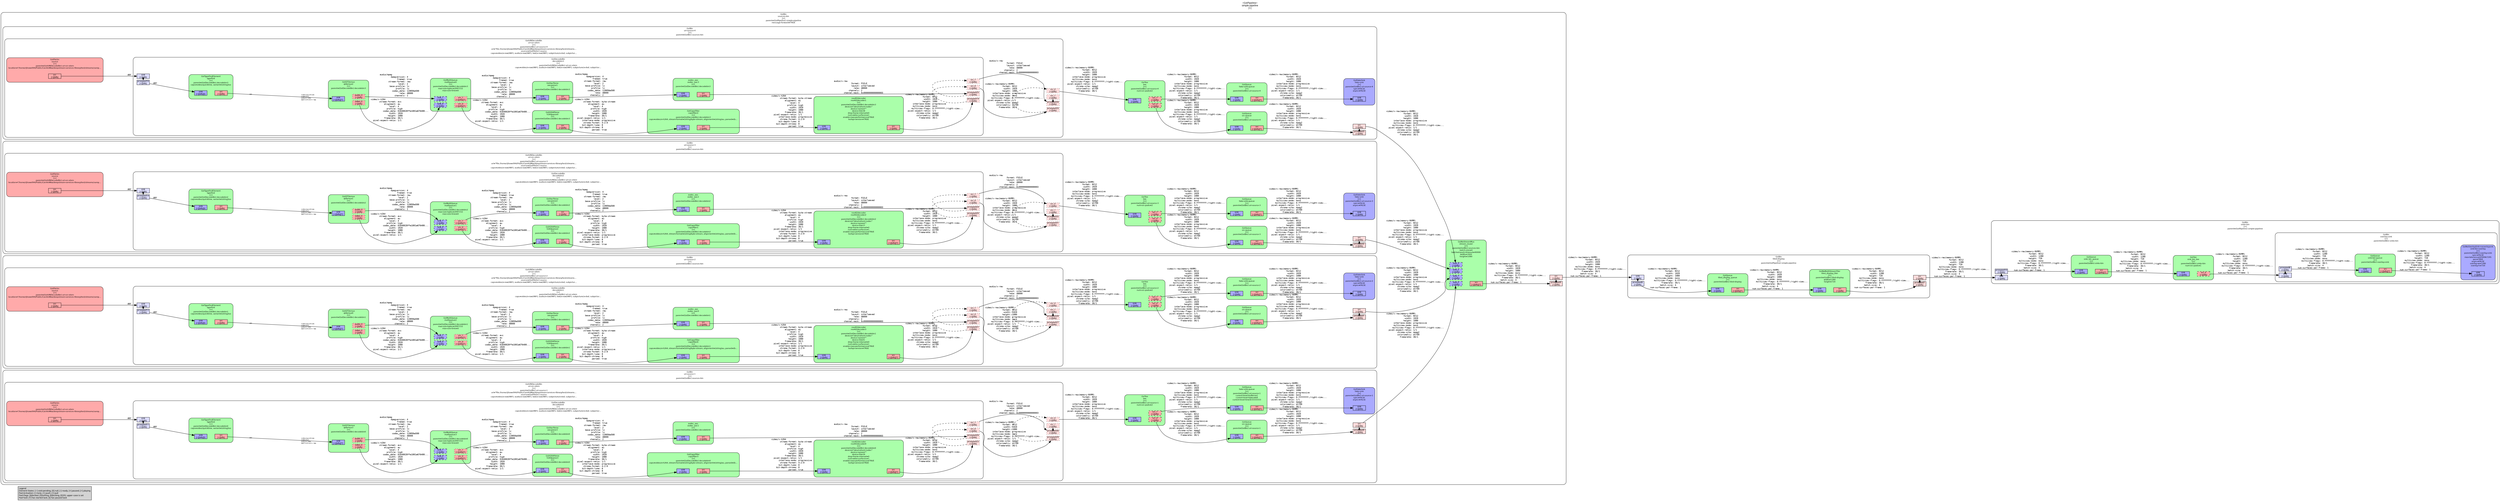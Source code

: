 digraph pipeline {
  rankdir=LR;
  fontname="sans";
  fontsize="10";
  labelloc=t;
  nodesep=.1;
  ranksep=.2;
  label="<GstPipeline>\nsimple-pipeline\n[>]";
  node [style="filled,rounded", shape=box, fontsize="9", fontname="sans", margin="0.0,0.0"];
  edge [labelfontsize="6", fontsize="9", fontname="monospace"];
  
  legend [
    pos="0,0!",
    margin="0.05,0.05",
    style="filled",
    label="Legend\lElement-States: [~] void-pending, [0] null, [-] ready, [=] paused, [>] playing\lPad-Activation: [-] none, [>] push, [<] pull\lPad-Flags: [b]locked, [f]lushing, [b]locking, [E]OS; upper-case is set\lPad-Task: [T] has started task, [t] has paused task\l",
  ];
  subgraph cluster_sinks_bin_0x279a60b0 {
    fontname="Bitstream Vera Sans";
    fontsize="8";
    style="filled,rounded";
    color=black;
    label="GstBin\nsinks-bin\n[>]\nparent=(GstPipeline) simple-pipeline";
    subgraph cluster_sinks_bin_0x279a60b0_sink {
      label="";
      style="invis";
      _proxypad10_0x27994310 [color=black, fillcolor="#ddddff", label="proxypad10\n[>][bfb]", height="0.2", style="filled,solid"];
    sinks_bin_0x279a60b0_sink_0x275c59a0 -> _proxypad10_0x27994310 [style=dashed, minlen=0]
      sinks_bin_0x279a60b0_sink_0x275c59a0 [color=black, fillcolor="#ddddff", label="sink\n[>][bfb]", height="0.2", style="filled,solid"];
    }

    fillcolor="#ffffff";
    subgraph cluster_overlay_sink_0x275a6aa0 {
      fontname="Bitstream Vera Sans";
      fontsize="8";
      style="filled,rounded";
      color=black;
      label="GstBin\noverlay-sink\n[>]\nparent=(GstBin) sinks-bin";
      subgraph cluster_overlay_sink_0x275a6aa0_sink {
        label="";
        style="invis";
        _proxypad8_0x275afd40 [color=black, fillcolor="#ddddff", label="proxypad8\n[>][bfb]", height="0.2", style="filled,solid"];
      overlay_sink_0x275a6aa0_sink_0x275c54a0 -> _proxypad8_0x275afd40 [style=dashed, minlen=0]
        overlay_sink_0x275a6aa0_sink_0x275c54a0 [color=black, fillcolor="#ddddff", label="sink\n[>][bfb]", height="0.2", style="filled,solid"];
      }

      fillcolor="#ffffff";
      subgraph cluster_sink_bin_overlay_0x2798fa50 {
        fontname="Bitstream Vera Sans";
        fontsize="8";
        style="filled,rounded";
        color=black;
        label="GstNvOverlaySink-nvoverlaysink\nsink-bin-overlay\n[>]\nparent=(GstBin) overlay-sink\nsync=FALSE\nmax-lateness=4294967295\nqos=TRUE\nasync=FALSE\noverlay-w=1280\noverlay-h=720";
        subgraph cluster_sink_bin_overlay_0x2798fa50_sink {
          label="";
          style="invis";
          sink_bin_overlay_0x2798fa50_sink_0x275e18f0 [color=black, fillcolor="#aaaaff", label="sink\n[>][bfb]", height="0.2", style="filled,solid"];
        }

        fillcolor="#aaaaff";
      }

      subgraph cluster_sink_bin_queue_0x275de100 {
        fontname="Bitstream Vera Sans";
        fontsize="8";
        style="filled,rounded";
        color=black;
        label="GstQueue\nsink-bin-queue\n[>]\nparent=(GstBin) overlay-sink";
        subgraph cluster_sink_bin_queue_0x275de100_sink {
          label="";
          style="invis";
          sink_bin_queue_0x275de100_sink_0x275e1450 [color=black, fillcolor="#aaaaff", label="sink\n[>][bfb]", height="0.2", style="filled,solid"];
        }

        subgraph cluster_sink_bin_queue_0x275de100_src {
          label="";
          style="invis";
          sink_bin_queue_0x275de100_src_0x275e16a0 [color=black, fillcolor="#ffaaaa", label="src\n[>][bfb][T]", height="0.2", style="filled,solid"];
        }

        sink_bin_queue_0x275de100_sink_0x275e1450 -> sink_bin_queue_0x275de100_src_0x275e16a0 [style="invis"];
        fillcolor="#aaffaa";
      }

      _proxypad8_0x275afd40 -> sink_bin_queue_0x275de100_sink_0x275e1450 [label="video/x-raw(memory:NVMM)\l              format: NV12\l               width: 1280\l              height: 720\l      multiview-mode: mono\l     multiview-flags: 0:ffffffff:/right-view...\l           framerate: 30/1\l          batch-size: 4\l  num-surfaces-per-frame: 1\l"]
      sink_bin_queue_0x275de100_src_0x275e16a0 -> sink_bin_overlay_0x2798fa50_sink_0x275e18f0 [label="video/x-raw(memory:NVMM)\l              format: NV12\l               width: 1280\l              height: 720\l      multiview-mode: mono\l     multiview-flags: 0:ffffffff:/right-view...\l           framerate: 30/1\l          batch-size: 4\l  num-surfaces-per-frame: 1\l"]
    }

    subgraph cluster_sink_bin_tee_0x275bd540 {
      fontname="Bitstream Vera Sans";
      fontsize="8";
      style="filled,rounded";
      color=black;
      label="GstTee\nsink_bin_tee\n[>]\nparent=(GstBin) sinks-bin\nnum-src-pads=1";
      subgraph cluster_sink_bin_tee_0x275bd540_sink {
        label="";
        style="invis";
        sink_bin_tee_0x275bd540_sink_0x279903e0 [color=black, fillcolor="#aaaaff", label="sink\n[>][bfb]", height="0.2", style="filled,solid"];
      }

      subgraph cluster_sink_bin_tee_0x275bd540_src {
        label="";
        style="invis";
        sink_bin_tee_0x275bd540_src_0_0x27995860 [color=black, fillcolor="#ffaaaa", label="src_0\n[>][bfb]", height="0.2", style="filled,dashed"];
      }

      sink_bin_tee_0x275bd540_sink_0x279903e0 -> sink_bin_tee_0x275bd540_src_0_0x27995860 [style="invis"];
      fillcolor="#aaffaa";
    }

    sink_bin_tee_0x275bd540_src_0_0x27995860 -> overlay_sink_0x275a6aa0_sink_0x275c54a0 [label="video/x-raw(memory:NVMM)\l              format: NV12\l               width: 1280\l              height: 720\l      multiview-mode: mono\l     multiview-flags: 0:ffffffff:/right-view...\l           framerate: 30/1\l          batch-size: 4\l  num-surfaces-per-frame: 1\l"]
    subgraph cluster_sink_bin_queue_0x275de700 {
      fontname="Bitstream Vera Sans";
      fontsize="8";
      style="filled,rounded";
      color=black;
      label="GstQueue\nsink_bin_queue\n[>]\nparent=(GstBin) sinks-bin";
      subgraph cluster_sink_bin_queue_0x275de700_sink {
        label="";
        style="invis";
        sink_bin_queue_0x275de700_sink_0x275e1d90 [color=black, fillcolor="#aaaaff", label="sink\n[>][bfb]", height="0.2", style="filled,solid"];
      }

      subgraph cluster_sink_bin_queue_0x275de700_src {
        label="";
        style="invis";
        sink_bin_queue_0x275de700_src_0x27990190 [color=black, fillcolor="#ffaaaa", label="src\n[>][bfb][T]", height="0.2", style="filled,solid"];
      }

      sink_bin_queue_0x275de700_sink_0x275e1d90 -> sink_bin_queue_0x275de700_src_0x27990190 [style="invis"];
      fillcolor="#aaffaa";
    }

    _proxypad10_0x27994310 -> sink_bin_queue_0x275de700_sink_0x275e1d90 [label="video/x-raw(memory:NVMM)\l              format: NV12\l               width: 1280\l              height: 720\l      multiview-mode: mono\l     multiview-flags: 0:ffffffff:/right-view...\l           framerate: 30/1\l          batch-size: 4\l  num-surfaces-per-frame: 1\l"]
    sink_bin_queue_0x275de700_src_0x27990190 -> sink_bin_tee_0x275bd540_sink_0x279903e0 [label="video/x-raw(memory:NVMM)\l              format: NV12\l               width: 1280\l              height: 720\l      multiview-mode: mono\l     multiview-flags: 0:ffffffff:/right-view...\l           framerate: 30/1\l          batch-size: 4\l  num-surfaces-per-frame: 1\l"]
  }

  subgraph cluster_tiled_display_0x275a6900 {
    fontname="Bitstream Vera Sans";
    fontsize="8";
    style="filled,rounded";
    color=black;
    label="GstBin\ntiled-display\n[>]\nparent=(GstPipeline) simple-pipeline";
    subgraph cluster_tiled_display_0x275a6900_sink {
      label="";
      style="invis";
      _proxypad6_0x275af880 [color=black, fillcolor="#ddddff", label="proxypad6\n[>][bfb]", height="0.2", style="filled,solid"];
    tiled_display_0x275a6900_sink_0x275c4fa0 -> _proxypad6_0x275af880 [style=dashed, minlen=0]
      tiled_display_0x275a6900_sink_0x275c4fa0 [color=black, fillcolor="#ddddff", label="sink\n[>][bfb]", height="0.2", style="filled,solid"];
    }

    subgraph cluster_tiled_display_0x275a6900_src {
      label="";
      style="invis";
      _proxypad7_0x275afae0 [color=black, fillcolor="#ffdddd", label="proxypad7\n[>][bfb]", height="0.2", style="filled,solid"];
    _proxypad7_0x275afae0 -> tiled_display_0x275a6900_src_0x275c5220 [style=dashed, minlen=0]
      tiled_display_0x275a6900_src_0x275c5220 [color=black, fillcolor="#ffdddd", label="src\n[>][bfb]", height="0.2", style="filled,solid"];
    }

    tiled_display_0x275a6900_sink_0x275c4fa0 -> tiled_display_0x275a6900_src_0x275c5220 [style="invis"];
    fillcolor="#ffffff";
    subgraph cluster_tiled_display_tiler_0x2796d0d0 {
      fontname="Bitstream Vera Sans";
      fontsize="8";
      style="filled,rounded";
      color=black;
      label="GstNvMultiStreamTiler\ntiled_display_tiler\n[>]\nparent=(GstBin) tiled-display\nwidth=1280\nheight=720";
      subgraph cluster_tiled_display_tiler_0x2796d0d0_sink {
        label="";
        style="invis";
        tiled_display_tiler_0x2796d0d0_sink_0x275e0fb0 [color=black, fillcolor="#aaaaff", label="sink\n[>][bfb]", height="0.2", style="filled,solid"];
      }

      subgraph cluster_tiled_display_tiler_0x2796d0d0_src {
        label="";
        style="invis";
        tiled_display_tiler_0x2796d0d0_src_0x275e1200 [color=black, fillcolor="#ffaaaa", label="src\n[>][bfb]", height="0.2", style="filled,solid"];
      }

      tiled_display_tiler_0x2796d0d0_sink_0x275e0fb0 -> tiled_display_tiler_0x2796d0d0_src_0x275e1200 [style="invis"];
      fillcolor="#aaffaa";
    }

    tiled_display_tiler_0x2796d0d0_src_0x275e1200 -> _proxypad7_0x275afae0 [label="video/x-raw(memory:NVMM)\l              format: NV12\l               width: 1280\l              height: 720\l      multiview-mode: mono\l     multiview-flags: 0:ffffffff:/right-view...\l           framerate: 30/1\l          batch-size: 4\l  num-surfaces-per-frame: 1\l"]
    subgraph cluster_tiled_display_queue_0x275b5c40 {
      fontname="Bitstream Vera Sans";
      fontsize="8";
      style="filled,rounded";
      color=black;
      label="GstQueue\ntiled_display_queue\n[>]\nparent=(GstBin) tiled-display";
      subgraph cluster_tiled_display_queue_0x275b5c40_sink {
        label="";
        style="invis";
        tiled_display_queue_0x275b5c40_sink_0x275e0b10 [color=black, fillcolor="#aaaaff", label="sink\n[>][bfb]", height="0.2", style="filled,solid"];
      }

      subgraph cluster_tiled_display_queue_0x275b5c40_src {
        label="";
        style="invis";
        tiled_display_queue_0x275b5c40_src_0x275e0d60 [color=black, fillcolor="#ffaaaa", label="src\n[>][bfb][T]", height="0.2", style="filled,solid"];
      }

      tiled_display_queue_0x275b5c40_sink_0x275e0b10 -> tiled_display_queue_0x275b5c40_src_0x275e0d60 [style="invis"];
      fillcolor="#aaffaa";
    }

    _proxypad6_0x275af880 -> tiled_display_queue_0x275b5c40_sink_0x275e0b10 [label="video/x-raw(memory:NVMM)\l              format: NV12\l               width: 1920\l              height: 1080\l      multiview-mode: mono\l     multiview-flags: 0:ffffffff:/right-view...\l           framerate: 30/1\l          batch-size: 4\l  num-surfaces-per-frame: 1\l"]
    tiled_display_queue_0x275b5c40_src_0x275e0d60 -> tiled_display_tiler_0x2796d0d0_sink_0x275e0fb0 [label="video/x-raw(memory:NVMM)\l              format: NV12\l               width: 1920\l              height: 1080\l      multiview-mode: mono\l     multiview-flags: 0:ffffffff:/right-view...\l           framerate: 30/1\l          batch-size: 4\l  num-surfaces-per-frame: 1\l"]
  }

  tiled_display_0x275a6900_src_0x275c5220 -> sinks_bin_0x279a60b0_sink_0x275c59a0 [label="video/x-raw(memory:NVMM)\l              format: NV12\l               width: 1280\l              height: 720\l      multiview-mode: mono\l     multiview-flags: 0:ffffffff:/right-view...\l           framerate: 30/1\l          batch-size: 4\l  num-surfaces-per-frame: 1\l"]
  subgraph cluster_sources_bin_0x275a6de0 {
    fontname="Bitstream Vera Sans";
    fontsize="8";
    style="filled,rounded";
    color=black;
    label="GstBin\nsources-bin\n[>]\nparent=(GstPipeline) simple-pipeline\nmessage-forward=TRUE";
    subgraph cluster_sources_bin_0x275a6de0_src {
      label="";
      style="invis";
      _proxypad9_0x279940b0 [color=black, fillcolor="#ffdddd", label="proxypad9\n[>][bfb]", height="0.2", style="filled,solid"];
    _proxypad9_0x279940b0 -> sources_bin_0x275a6de0_src_0x275c5720 [style=dashed, minlen=0]
      sources_bin_0x275a6de0_src_0x275c5720 [color=black, fillcolor="#ffdddd", label="src\n[>][bfb]", height="0.2", style="filled,solid"];
    }

    fillcolor="#ffffff";
    subgraph cluster_uri_source_4_0x275a65c0 {
      fontname="Bitstream Vera Sans";
      fontsize="8";
      style="filled,rounded";
      color=black;
      label="GstBin\nuri-source-4\n[>]\nparent=(GstBin) sources-bin";
      subgraph cluster_uri_source_4_0x275a65c0_src {
        label="";
        style="invis";
        _proxypad3_0x275af160 [color=black, fillcolor="#ffdddd", label="proxypad3\n[>][bfb]", height="0.2", style="filled,solid"];
      _proxypad3_0x275af160 -> uri_source_4_0x275a65c0_src_0x275c4820 [style=dashed, minlen=0]
        uri_source_4_0x275a65c0_src_0x275c4820 [color=black, fillcolor="#ffdddd", label="src\n[>][bfb]", height="0.2", style="filled,solid"];
      }

      fillcolor="#ffffff";
      subgraph cluster_fake_sink_0x275d81a0 {
        fontname="Bitstream Vera Sans";
        fontsize="8";
        style="filled,rounded";
        color=black;
        label="GstFakeSink\nfake-sink\n[>]\nparent=(GstBin) uri-source-4\nsync=FALSE\nasync=FALSE";
        subgraph cluster_fake_sink_0x275d81a0_sink {
          label="";
          style="invis";
          fake_sink_0x275d81a0_sink_0x275cd890 [color=black, fillcolor="#aaaaff", label="sink\n[>][bfb]", height="0.2", style="filled,solid"];
        }

        fillcolor="#aaaaff";
      }

      subgraph cluster_fake_sink_queue_0x275b5640 {
        fontname="Bitstream Vera Sans";
        fontsize="8";
        style="filled,rounded";
        color=black;
        label="GstQueue\nfake-sink-queue\n[>]\nparent=(GstBin) uri-source-4";
        subgraph cluster_fake_sink_queue_0x275b5640_sink {
          label="";
          style="invis";
          fake_sink_queue_0x275b5640_sink_0x275cd3f0 [color=black, fillcolor="#aaaaff", label="sink\n[>][bfb]", height="0.2", style="filled,solid"];
        }

        subgraph cluster_fake_sink_queue_0x275b5640_src {
          label="";
          style="invis";
          fake_sink_queue_0x275b5640_src_0x275cd640 [color=black, fillcolor="#ffaaaa", label="src\n[>][bfb][T]", height="0.2", style="filled,solid"];
        }

        fake_sink_queue_0x275b5640_sink_0x275cd3f0 -> fake_sink_queue_0x275b5640_src_0x275cd640 [style="invis"];
        fillcolor="#aaffaa";
      }

      fake_sink_queue_0x275b5640_src_0x275cd640 -> fake_sink_0x275d81a0_sink_0x275cd890 [label="video/x-raw(memory:NVMM)\l              format: NV12\l               width: 1920\l              height: 1080\l      interlace-mode: progressive\l      multiview-mode: mono\l     multiview-flags: 0:ffffffff:/right-view...\l  pixel-aspect-ratio: 1/1\l         chroma-site: mpeg2\l         colorimetry: bt709\l           framerate: 30/1\l"]
      subgraph cluster_tee_0x275bd3f0 {
        fontname="Bitstream Vera Sans";
        fontsize="8";
        style="filled,rounded";
        color=black;
        label="GstTee\ntee\n[>]\nparent=(GstBin) uri-source-4\nnum-src-pads=2";
        subgraph cluster_tee_0x275bd3f0_sink {
          label="";
          style="invis";
          tee_0x275bd3f0_sink_0x275cd1a0 [color=black, fillcolor="#aaaaff", label="sink\n[>][bfb]", height="0.2", style="filled,solid"];
        }

        subgraph cluster_tee_0x275bd3f0_src {
          label="";
          style="invis";
          tee_0x275bd3f0_src_0_0x279953a0 [color=black, fillcolor="#ffaaaa", label="src_0\n[>][bfb]", height="0.2", style="filled,dashed"];
          tee_0x275bd3f0_src_1_0x27995600 [color=black, fillcolor="#ffaaaa", label="src_1\n[>][bfb]", height="0.2", style="filled,dashed"];
        }

        tee_0x275bd3f0_sink_0x275cd1a0 -> tee_0x275bd3f0_src_0_0x279953a0 [style="invis"];
        fillcolor="#aaffaa";
      }

      tee_0x275bd3f0_src_0_0x279953a0 -> src_queue_0x275b5340_sink_0x275ccd00 [label="video/x-raw(memory:NVMM)\l              format: NV12\l               width: 1920\l              height: 1080\l      interlace-mode: progressive\l      multiview-mode: mono\l     multiview-flags: 0:ffffffff:/right-view...\l  pixel-aspect-ratio: 1/1\l         chroma-site: mpeg2\l         colorimetry: bt709\l           framerate: 30/1\l"]
      tee_0x275bd3f0_src_1_0x27995600 -> fake_sink_queue_0x275b5640_sink_0x275cd3f0 [label="video/x-raw(memory:NVMM)\l              format: NV12\l               width: 1920\l              height: 1080\l      interlace-mode: progressive\l      multiview-mode: mono\l     multiview-flags: 0:ffffffff:/right-view...\l  pixel-aspect-ratio: 1/1\l         chroma-site: mpeg2\l         colorimetry: bt709\l           framerate: 30/1\l"]
      subgraph cluster_src_queue_0x275b5340 {
        fontname="Bitstream Vera Sans";
        fontsize="8";
        style="filled,rounded";
        color=black;
        label="GstQueue\nsrc-queue\n[>]\nparent=(GstBin) uri-source-4";
        subgraph cluster_src_queue_0x275b5340_sink {
          label="";
          style="invis";
          src_queue_0x275b5340_sink_0x275ccd00 [color=black, fillcolor="#aaaaff", label="sink\n[>][bfb]", height="0.2", style="filled,solid"];
        }

        subgraph cluster_src_queue_0x275b5340_src {
          label="";
          style="invis";
          src_queue_0x275b5340_src_0x275ccf50 [color=black, fillcolor="#ffaaaa", label="src\n[>][bfb][T]", height="0.2", style="filled,solid"];
        }

        src_queue_0x275b5340_sink_0x275ccd00 -> src_queue_0x275b5340_src_0x275ccf50 [style="invis"];
        fillcolor="#aaffaa";
      }

      src_queue_0x275b5340_src_0x275ccf50 -> _proxypad3_0x275af160 [label="video/x-raw(memory:NVMM)\l              format: NV12\l               width: 1920\l              height: 1080\l      interlace-mode: progressive\l      multiview-mode: mono\l     multiview-flags: 0:ffffffff:/right-view...\l  pixel-aspect-ratio: 1/1\l         chroma-site: mpeg2\l         colorimetry: bt709\l           framerate: 30/1\l"]
      subgraph cluster_uri_src_elem_0x275aeed0 {
        fontname="Bitstream Vera Sans";
        fontsize="8";
        style="filled,rounded";
        color=black;
        label="GstURIDecodeBin\nuri-src-elem\n[>]\nparent=(GstBin) uri-source-4\nuri=\"file:/home/rjhowell44/Public/CanAmMex/deepstream-services-library/test/streams…\nsource=(GstFileSrc) source\ncaps=video/x-raw(ANY); audio/x-raw(ANY); text/x-raw(ANY); subpicture/x-dvd; subpictur…";
        subgraph cluster_uri_src_elem_0x275aeed0_src {
          label="";
          style="invis";
          _proxypad33_0x7ed000f1a0 [color=black, fillcolor="#ffdddd", label="proxypad33\n[>][bfb]", height="0.2", style="filled,dotted"];
        _proxypad33_0x7ed000f1a0 -> uri_src_elem_0x275aeed0_src_0_0x7ee400eb60 [style=dashed, minlen=0]
          uri_src_elem_0x275aeed0_src_0_0x7ee400eb60 [color=black, fillcolor="#ffdddd", label="src_0\n[>][bfb]", height="0.2", style="filled,dotted"];
          _proxypad34_0x7ed000f400 [color=black, fillcolor="#ffdddd", label="proxypad34\n[>][bfb]", height="0.2", style="filled,dotted"];
        _proxypad34_0x7ed000f400 -> uri_src_elem_0x275aeed0_src_1_0x7ee400ede0 [style=dashed, minlen=0]
          uri_src_elem_0x275aeed0_src_1_0x7ee400ede0 [color=black, fillcolor="#ffdddd", label="src_1\n[>][bfb]", height="0.2", style="filled,dotted"];
        }

        fillcolor="#ffffff";
        subgraph cluster_decodebin3_0x27d8e850 {
          fontname="Bitstream Vera Sans";
          fontsize="8";
          style="filled,rounded";
          color=black;
          label="GstDecodeBin\ndecodebin3\n[>]\nparent=(GstURIDecodeBin) uri-src-elem\ncaps=video/x-raw(ANY); audio/x-raw(ANY); text/x-raw(ANY); subpicture/x-dvd; subpictur…";
          subgraph cluster_decodebin3_0x27d8e850_sink {
            label="";
            style="invis";
            _proxypad16_0x27d96380 [color=black, fillcolor="#ddddff", label="proxypad16\n[<][bfb]", height="0.2", style="filled,solid"];
          decodebin3_0x27d8e850_sink_0x27d9c670 -> _proxypad16_0x27d96380 [style=dashed, minlen=0]
            decodebin3_0x27d8e850_sink_0x27d9c670 [color=black, fillcolor="#ddddff", label="sink\n[<][bfb]", height="0.2", style="filled,solid"];
          }

          subgraph cluster_decodebin3_0x27d8e850_src {
            label="";
            style="invis";
            _proxypad19_0x27d978e0 [color=black, fillcolor="#ffdddd", label="proxypad19\n[>][bfb]", height="0.2", style="filled,dotted"];
          _proxypad19_0x27d978e0 -> decodebin3_0x27d8e850_src_0_0x7f1800d590 [style=dashed, minlen=0]
            decodebin3_0x27d8e850_src_0_0x7f1800d590 [color=black, fillcolor="#ffdddd", label="src_0\n[>][bfb]", height="0.2", style="filled,dotted"];
            _proxypad25_0x7ef40820a0 [color=black, fillcolor="#ffdddd", label="proxypad25\n[>][bfb]", height="0.2", style="filled,dotted"];
          _proxypad25_0x7ef40820a0 -> decodebin3_0x27d8e850_src_1_0x7ef40800a0 [style=dashed, minlen=0]
            decodebin3_0x27d8e850_src_1_0x7ef40800a0 [color=black, fillcolor="#ffdddd", label="src_1\n[>][bfb]", height="0.2", style="filled,dotted"];
          }

          decodebin3_0x27d8e850_sink_0x27d9c670 -> decodebin3_0x27d8e850_src_0_0x7f1800d590 [style="invis"];
          fillcolor="#ffffff";
          subgraph cluster_nvv4l2decoder1_0x7ee801c310 {
            fontname="Bitstream Vera Sans";
            fontsize="8";
            style="filled,rounded";
            color=black;
            label="nvv4l2decoder\nnvv4l2decoder1\n[>]\nparent=(GstDecodeBin) decodebin3\ndevice=\"/dev/nvhost-nvdec\"\ndevice-name=\"\"\ndevice-fd=38\ndrop-frame-interval=0\nnum-extra-surfaces=1\nenable-max-performance=TRUE\nbufapi-version=TRUE";
            subgraph cluster_nvv4l2decoder1_0x7ee801c310_sink {
              label="";
              style="invis";
              nvv4l2decoder1_0x7ee801c310_sink_0x7ed0024c60 [color=black, fillcolor="#aaaaff", label="sink\n[>][bfb]", height="0.2", style="filled,solid"];
            }

            subgraph cluster_nvv4l2decoder1_0x7ee801c310_src {
              label="";
              style="invis";
              nvv4l2decoder1_0x7ee801c310_src_0x7ed0024eb0 [color=black, fillcolor="#ffaaaa", label="src\n[>][bfb]", height="0.2", style="filled,solid"];
            }

            nvv4l2decoder1_0x7ee801c310_sink_0x7ed0024c60 -> nvv4l2decoder1_0x7ee801c310_src_0x7ed0024eb0 [style="invis"];
            fillcolor="#aaffaa";
          }

          nvv4l2decoder1_0x7ee801c310_src_0x7ed0024eb0 -> _proxypad19_0x27d978e0 [label="video/x-raw(memory:NVMM)\l              format: NV12\l               width: 1920\l              height: 1080\l      interlace-mode: progressive\l      multiview-mode: mono\l     multiview-flags: 0:ffffffff:/right-view...\l  pixel-aspect-ratio: 1/1\l         chroma-site: mpeg2\l         colorimetry: bt709\l           framerate: 30/1\l"]
          subgraph cluster_avdec_aac3_0x7ef4085410 {
            fontname="Bitstream Vera Sans";
            fontsize="8";
            style="filled,rounded";
            color=black;
            label="avdec_aac\navdec_aac3\n[>]\nparent=(GstDecodeBin) decodebin3";
            subgraph cluster_avdec_aac3_0x7ef4085410_sink {
              label="";
              style="invis";
              avdec_aac3_0x7ef4085410_sink_0x7eec084ec0 [color=black, fillcolor="#aaaaff", label="sink\n[>][bfb]", height="0.2", style="filled,solid"];
            }

            subgraph cluster_avdec_aac3_0x7ef4085410_src {
              label="";
              style="invis";
              avdec_aac3_0x7ef4085410_src_0x7eec085110 [color=black, fillcolor="#ffaaaa", label="src\n[>][bfb]", height="0.2", style="filled,solid"];
            }

            avdec_aac3_0x7ef4085410_sink_0x7eec084ec0 -> avdec_aac3_0x7ef4085410_src_0x7eec085110 [style="invis"];
            fillcolor="#aaffaa";
          }

          avdec_aac3_0x7ef4085410_src_0x7eec085110 -> _proxypad25_0x7ef40820a0 [label="audio/x-raw\l              format: F32LE\l              layout: interleaved\l                rate: 48000\l            channels: 2\l        channel-mask: 0x0000000000000003\l"]
          subgraph cluster_aacparse1_0x7ef407f750 {
            fontname="Bitstream Vera Sans";
            fontsize="8";
            style="filled,rounded";
            color=black;
            label="GstAacParse\naacparse1\n[>]\nparent=(GstDecodeBin) decodebin3";
            subgraph cluster_aacparse1_0x7ef407f750_sink {
              label="";
              style="invis";
              aacparse1_0x7ef407f750_sink_0x7ef807d790 [color=black, fillcolor="#aaaaff", label="sink\n[>][bfb]", height="0.2", style="filled,solid"];
            }

            subgraph cluster_aacparse1_0x7ef407f750_src {
              label="";
              style="invis";
              aacparse1_0x7ef407f750_src_0x7ef807d9e0 [color=black, fillcolor="#ffaaaa", label="src\n[>][bfb]", height="0.2", style="filled,solid"];
            }

            aacparse1_0x7ef407f750_sink_0x7ef807d790 -> aacparse1_0x7ef407f750_src_0x7ef807d9e0 [style="invis"];
            fillcolor="#aaffaa";
          }

          aacparse1_0x7ef407f750_src_0x7ef807d9e0 -> avdec_aac3_0x7ef4085410_sink_0x7eec084ec0 [label="audio/mpeg\l         mpegversion: 4\l              framed: true\l       stream-format: raw\l               level: 2\l        base-profile: lc\l             profile: lc\l          codec_data: 119056e500\l                rate: 48000\l            channels: 2\l"]
          subgraph cluster_capsfilter2_0x7ef803fc70 {
            fontname="Bitstream Vera Sans";
            fontsize="8";
            style="filled,rounded";
            color=black;
            label="GstCapsFilter\ncapsfilter2\n[>]\nparent=(GstDecodeBin) decodebin3\ncaps=video/x-h264, stream-format=(string)byte-stream, alignment=(string)au, parsed=(b…";
            subgraph cluster_capsfilter2_0x7ef803fc70_sink {
              label="";
              style="invis";
              capsfilter2_0x7ef803fc70_sink_0x7eec00a610 [color=black, fillcolor="#aaaaff", label="sink\n[>][bfb]", height="0.2", style="filled,solid"];
            }

            subgraph cluster_capsfilter2_0x7ef803fc70_src {
              label="";
              style="invis";
              capsfilter2_0x7ef803fc70_src_0x7eec00a860 [color=black, fillcolor="#ffaaaa", label="src\n[>][bfb]", height="0.2", style="filled,solid"];
            }

            capsfilter2_0x7ef803fc70_sink_0x7eec00a610 -> capsfilter2_0x7ef803fc70_src_0x7eec00a860 [style="invis"];
            fillcolor="#aaffaa";
          }

          capsfilter2_0x7ef803fc70_src_0x7eec00a860 -> nvv4l2decoder1_0x7ee801c310_sink_0x7ed0024c60 [label="video/x-h264\l       stream-format: byte-stream\l           alignment: au\l               level: 4\l             profile: high\l               width: 1920\l              height: 1080\l           framerate: 30/1\l  pixel-aspect-ratio: 1/1\l      interlace-mode: progressive\l       chroma-format: 4:2:0\l      bit-depth-luma: 8\l    bit-depth-chroma: 8\l              parsed: true\l"]
          subgraph cluster_h264parse0_0x7ef400fce0 {
            fontname="Bitstream Vera Sans";
            fontsize="8";
            style="filled,rounded";
            color=black;
            label="GstH264Parse\nh264parse0\n[>]\nparent=(GstDecodeBin) decodebin3";
            subgraph cluster_h264parse0_0x7ef400fce0_sink {
              label="";
              style="invis";
              h264parse0_0x7ef400fce0_sink_0x7f00004c10 [color=black, fillcolor="#aaaaff", label="sink\n[>][bfb]", height="0.2", style="filled,solid"];
            }

            subgraph cluster_h264parse0_0x7ef400fce0_src {
              label="";
              style="invis";
              h264parse0_0x7ef400fce0_src_0x7eec00a3c0 [color=black, fillcolor="#ffaaaa", label="src\n[>][bfb]", height="0.2", style="filled,solid"];
            }

            h264parse0_0x7ef400fce0_sink_0x7f00004c10 -> h264parse0_0x7ef400fce0_src_0x7eec00a3c0 [style="invis"];
            fillcolor="#aaffaa";
          }

          h264parse0_0x7ef400fce0_src_0x7eec00a3c0 -> capsfilter2_0x7ef803fc70_sink_0x7eec00a610 [label="video/x-h264\l       stream-format: byte-stream\l           alignment: au\l               level: 4\l             profile: high\l               width: 1920\l              height: 1080\l           framerate: 30/1\l  pixel-aspect-ratio: 1/1\l      interlace-mode: progressive\l       chroma-format: 4:2:0\l      bit-depth-luma: 8\l    bit-depth-chroma: 8\l              parsed: true\l"]
          subgraph cluster_multiqueue0_0x7ef400a060 {
            fontname="Bitstream Vera Sans";
            fontsize="8";
            style="filled,rounded";
            color=black;
            label="GstMultiQueue\nmultiqueue0\n[>]\nparent=(GstDecodeBin) decodebin3\nmax-size-bytes=2097152\nmax-size-time=0";
            subgraph cluster_multiqueue0_0x7ef400a060_sink {
              label="";
              style="invis";
              multiqueue0_0x7ef400a060_sink_0_0x7f00004770 [color=black, fillcolor="#aaaaff", label="sink_0\n[>][bfb]", height="0.2", style="filled,dashed"];
              multiqueue0_0x7ef400a060_sink_1_0x7ef807d2f0 [color=black, fillcolor="#aaaaff", label="sink_1\n[>][bfb]", height="0.2", style="filled,dashed"];
            }

            subgraph cluster_multiqueue0_0x7ef400a060_src {
              label="";
              style="invis";
              multiqueue0_0x7ef400a060_src_0_0x7f000049c0 [color=black, fillcolor="#ffaaaa", label="src_0\n[>][bfb][T]", height="0.2", style="filled,dotted"];
              multiqueue0_0x7ef400a060_src_1_0x7ef807d540 [color=black, fillcolor="#ffaaaa", label="src_1\n[>][bfb][T]", height="0.2", style="filled,dotted"];
            }

            multiqueue0_0x7ef400a060_sink_0_0x7f00004770 -> multiqueue0_0x7ef400a060_src_0_0x7f000049c0 [style="invis"];
            fillcolor="#aaffaa";
          }

          multiqueue0_0x7ef400a060_src_0_0x7f000049c0 -> h264parse0_0x7ef400fce0_sink_0x7f00004c10 [label="video/x-h264\l       stream-format: avc\l           alignment: au\l               level: 4\l             profile: high\l          codec_data: 01640028ffe1001a676400...\l               width: 1920\l              height: 1080\l           framerate: 30/1\l  pixel-aspect-ratio: 1/1\l"]
          multiqueue0_0x7ef400a060_src_1_0x7ef807d540 -> aacparse1_0x7ef407f750_sink_0x7ef807d790 [label="audio/mpeg\l         mpegversion: 4\l              framed: true\l       stream-format: raw\l               level: 2\l        base-profile: lc\l             profile: lc\l          codec_data: 119056e500\l                rate: 48000\l            channels: 2\l"]
          subgraph cluster_qtdemux2_0x7efc0147f0 {
            fontname="Bitstream Vera Sans";
            fontsize="8";
            style="filled,rounded";
            color=black;
            label="GstQTDemux\nqtdemux2\n[>]\nparent=(GstDecodeBin) decodebin3";
            subgraph cluster_qtdemux2_0x7efc0147f0_sink {
              label="";
              style="invis";
              qtdemux2_0x7efc0147f0_sink_0x7f0c014840 [color=black, fillcolor="#aaaaff", label="sink\n[<][bfb][T]", height="0.2", style="filled,solid"];
            }

            subgraph cluster_qtdemux2_0x7efc0147f0_src {
              label="";
              style="invis";
              qtdemux2_0x7efc0147f0_video_0_0x7f00004520 [color=black, fillcolor="#ffaaaa", label="video_0\n[>][bfb]", height="0.2", style="filled,dotted"];
              qtdemux2_0x7efc0147f0_audio_0_0x7eec00aab0 [color=black, fillcolor="#ffaaaa", label="audio_0\n[>][bfb]", height="0.2", style="filled,dotted"];
            }

            qtdemux2_0x7efc0147f0_sink_0x7f0c014840 -> qtdemux2_0x7efc0147f0_video_0_0x7f00004520 [style="invis"];
            fillcolor="#aaffaa";
          }

          qtdemux2_0x7efc0147f0_video_0_0x7f00004520 -> multiqueue0_0x7ef400a060_sink_0_0x7f00004770 [label="video/x-h264\l       stream-format: avc\l           alignment: au\l               level: 4\l             profile: high\l          codec_data: 01640028ffe1001a676400...\l               width: 1920\l              height: 1080\l           framerate: 30/1\l  pixel-aspect-ratio: 1/1\l"]
          qtdemux2_0x7efc0147f0_audio_0_0x7eec00aab0 -> multiqueue0_0x7ef400a060_sink_1_0x7ef807d2f0 [label="audio/mpeg\l         mpegversion: 4\l              framed: true\l       stream-format: raw\l               level: 2\l        base-profile: lc\l             profile: lc\l          codec_data: 119056e500\l                rate: 48000\l            channels: 2\l"]
          subgraph cluster_typefind_0x27d92620 {
            fontname="Bitstream Vera Sans";
            fontsize="8";
            style="filled,rounded";
            color=black;
            label="GstTypeFindElement\ntypefind\n[>]\nparent=(GstDecodeBin) decodebin3\ncaps=video/quicktime, variant=(string)iso";
            subgraph cluster_typefind_0x27d92620_sink {
              label="";
              style="invis";
              typefind_0x27d92620_sink_0x27da6800 [color=black, fillcolor="#aaaaff", label="sink\n[<][bfb][t]", height="0.2", style="filled,solid"];
            }

            subgraph cluster_typefind_0x27d92620_src {
              label="";
              style="invis";
              typefind_0x27d92620_src_0x27da6a50 [color=black, fillcolor="#ffaaaa", label="src\n[<][bfb]", height="0.2", style="filled,solid"];
            }

            typefind_0x27d92620_sink_0x27da6800 -> typefind_0x27d92620_src_0x27da6a50 [style="invis"];
            fillcolor="#aaffaa";
          }

          _proxypad16_0x27d96380 -> typefind_0x27d92620_sink_0x27da6800 [label="ANY"]
          typefind_0x27d92620_src_0x27da6a50 -> qtdemux2_0x7efc0147f0_sink_0x7f0c014840 [labeldistance="10", labelangle="0", label="                                                  ", taillabel="ANY", headlabel="video/quicktime\lvideo/mj2\laudio/x-m4a\lapplication/x-3gp\l"]
        }

        decodebin3_0x27d8e850_src_0_0x7f1800d590 -> _proxypad33_0x7ed000f1a0 [label="video/x-raw(memory:NVMM)\l              format: NV12\l               width: 1920\l              height: 1080\l      interlace-mode: progressive\l      multiview-mode: mono\l     multiview-flags: 0:ffffffff:/right-view...\l  pixel-aspect-ratio: 1/1\l         chroma-site: mpeg2\l         colorimetry: bt709\l           framerate: 30/1\l"]
        decodebin3_0x27d8e850_src_1_0x7ef40800a0 -> _proxypad34_0x7ed000f400 [label="audio/x-raw\l              format: F32LE\l              layout: interleaved\l                rate: 48000\l            channels: 2\l        channel-mask: 0x0000000000000003\l"]
        subgraph cluster_source_0x27d8ad90 {
          fontname="Bitstream Vera Sans";
          fontsize="8";
          style="filled,rounded";
          color=black;
          label="GstFileSrc\nsource\n[>]\nparent=(GstURIDecodeBin) uri-src-elem\nlocation=\"/home/rjhowell44/Public/CanAmMex/deepstream-services-library/test/streams/samp…";
          subgraph cluster_source_0x27d8ad90_src {
            label="";
            style="invis";
            source_0x27d8ad90_src_0x27da65b0 [color=black, fillcolor="#ffaaaa", label="src\n[<][bfb]", height="0.2", style="filled,solid"];
          }

          fillcolor="#ffaaaa";
        }

        source_0x27d8ad90_src_0x27da65b0 -> decodebin3_0x27d8e850_sink_0x27d9c670 [label="ANY"]
      }

      uri_src_elem_0x275aeed0_src_0_0x7ee400eb60 -> tee_0x275bd3f0_sink_0x275cd1a0 [label="video/x-raw(memory:NVMM)\l              format: NV12\l               width: 1920\l              height: 1080\l      interlace-mode: progressive\l      multiview-mode: mono\l     multiview-flags: 0:ffffffff:/right-view...\l  pixel-aspect-ratio: 1/1\l         chroma-site: mpeg2\l         colorimetry: bt709\l           framerate: 30/1\l"]
    }

    uri_source_4_0x275a65c0_src_0x275c4820 -> stream_muxer_0x275de400_sink_3_0x27990d20 [label="video/x-raw(memory:NVMM)\l              format: NV12\l               width: 1920\l              height: 1080\l      interlace-mode: progressive\l      multiview-mode: mono\l     multiview-flags: 0:ffffffff:/right-view...\l  pixel-aspect-ratio: 1/1\l         chroma-site: mpeg2\l         colorimetry: bt709\l           framerate: 30/1\l"]
    subgraph cluster_uri_source_3_0x275a6420 {
      fontname="Bitstream Vera Sans";
      fontsize="8";
      style="filled,rounded";
      color=black;
      label="GstBin\nuri-source-3\n[>]\nparent=(GstBin) sources-bin";
      subgraph cluster_uri_source_3_0x275a6420_src {
        label="";
        style="invis";
        _proxypad2_0x275aeca0 [color=black, fillcolor="#ffdddd", label="proxypad2\n[>][bfb]", height="0.2", style="filled,solid"];
      _proxypad2_0x275aeca0 -> uri_source_3_0x275a6420_src_0x275c45a0 [style=dashed, minlen=0]
        uri_source_3_0x275a6420_src_0x275c45a0 [color=black, fillcolor="#ffdddd", label="src\n[>][bfb]", height="0.2", style="filled,solid"];
      }

      fillcolor="#ffffff";
      subgraph cluster_fake_sink_0x275d1b90 {
        fontname="Bitstream Vera Sans";
        fontsize="8";
        style="filled,rounded";
        color=black;
        label="GstFakeSink\nfake-sink\n[>]\nparent=(GstBin) uri-source-3\nsync=FALSE\nasync=FALSE";
        subgraph cluster_fake_sink_0x275d1b90_sink {
          label="";
          style="invis";
          fake_sink_0x275d1b90_sink_0x275ccab0 [color=black, fillcolor="#aaaaff", label="sink\n[>][bfb]", height="0.2", style="filled,solid"];
        }

        fillcolor="#aaaaff";
      }

      subgraph cluster_fake_sink_queue_0x275b5040 {
        fontname="Bitstream Vera Sans";
        fontsize="8";
        style="filled,rounded";
        color=black;
        label="GstQueue\nfake-sink-queue\n[>]\nparent=(GstBin) uri-source-3";
        subgraph cluster_fake_sink_queue_0x275b5040_sink {
          label="";
          style="invis";
          fake_sink_queue_0x275b5040_sink_0x275cc610 [color=black, fillcolor="#aaaaff", label="sink\n[>][bfb]", height="0.2", style="filled,solid"];
        }

        subgraph cluster_fake_sink_queue_0x275b5040_src {
          label="";
          style="invis";
          fake_sink_queue_0x275b5040_src_0x275cc860 [color=black, fillcolor="#ffaaaa", label="src\n[>][bfb][T]", height="0.2", style="filled,solid"];
        }

        fake_sink_queue_0x275b5040_sink_0x275cc610 -> fake_sink_queue_0x275b5040_src_0x275cc860 [style="invis"];
        fillcolor="#aaffaa";
      }

      fake_sink_queue_0x275b5040_src_0x275cc860 -> fake_sink_0x275d1b90_sink_0x275ccab0 [label="video/x-raw(memory:NVMM)\l              format: NV12\l               width: 1920\l              height: 1080\l      interlace-mode: progressive\l      multiview-mode: mono\l     multiview-flags: 0:ffffffff:/right-view...\l  pixel-aspect-ratio: 1/1\l         chroma-site: mpeg2\l         colorimetry: bt709\l           framerate: 30/1\l"]
      subgraph cluster_tee_0x275bd2a0 {
        fontname="Bitstream Vera Sans";
        fontsize="8";
        style="filled,rounded";
        color=black;
        label="GstTee\ntee\n[>]\nparent=(GstBin) uri-source-3\nnum-src-pads=2";
        subgraph cluster_tee_0x275bd2a0_sink {
          label="";
          style="invis";
          tee_0x275bd2a0_sink_0x275cc3c0 [color=black, fillcolor="#aaaaff", label="sink\n[>][bfb]", height="0.2", style="filled,solid"];
        }

        subgraph cluster_tee_0x275bd2a0_src {
          label="";
          style="invis";
          tee_0x275bd2a0_src_0_0x27994ee0 [color=black, fillcolor="#ffaaaa", label="src_0\n[>][bfb]", height="0.2", style="filled,dashed"];
          tee_0x275bd2a0_src_1_0x27995140 [color=black, fillcolor="#ffaaaa", label="src_1\n[>][bfb]", height="0.2", style="filled,dashed"];
        }

        tee_0x275bd2a0_sink_0x275cc3c0 -> tee_0x275bd2a0_src_0_0x27994ee0 [style="invis"];
        fillcolor="#aaffaa";
      }

      tee_0x275bd2a0_src_0_0x27994ee0 -> src_queue_0x275b4d40_sink_0x275b9c10 [label="video/x-raw(memory:NVMM)\l              format: NV12\l               width: 1920\l              height: 1080\l      interlace-mode: progressive\l      multiview-mode: mono\l     multiview-flags: 0:ffffffff:/right-view...\l  pixel-aspect-ratio: 1/1\l         chroma-site: mpeg2\l         colorimetry: bt709\l           framerate: 30/1\l"]
      tee_0x275bd2a0_src_1_0x27995140 -> fake_sink_queue_0x275b5040_sink_0x275cc610 [label="video/x-raw(memory:NVMM)\l              format: NV12\l               width: 1920\l              height: 1080\l      interlace-mode: progressive\l      multiview-mode: mono\l     multiview-flags: 0:ffffffff:/right-view...\l  pixel-aspect-ratio: 1/1\l         chroma-site: mpeg2\l         colorimetry: bt709\l           framerate: 30/1\l"]
      subgraph cluster_src_queue_0x275b4d40 {
        fontname="Bitstream Vera Sans";
        fontsize="8";
        style="filled,rounded";
        color=black;
        label="GstQueue\nsrc-queue\n[>]\nparent=(GstBin) uri-source-3";
        subgraph cluster_src_queue_0x275b4d40_sink {
          label="";
          style="invis";
          src_queue_0x275b4d40_sink_0x275b9c10 [color=black, fillcolor="#aaaaff", label="sink\n[>][bfb]", height="0.2", style="filled,solid"];
        }

        subgraph cluster_src_queue_0x275b4d40_src {
          label="";
          style="invis";
          src_queue_0x275b4d40_src_0x275cc170 [color=black, fillcolor="#ffaaaa", label="src\n[>][bfb][T]", height="0.2", style="filled,solid"];
        }

        src_queue_0x275b4d40_sink_0x275b9c10 -> src_queue_0x275b4d40_src_0x275cc170 [style="invis"];
        fillcolor="#aaffaa";
      }

      src_queue_0x275b4d40_src_0x275cc170 -> _proxypad2_0x275aeca0 [label="video/x-raw(memory:NVMM)\l              format: NV12\l               width: 1920\l              height: 1080\l      interlace-mode: progressive\l      multiview-mode: mono\l     multiview-flags: 0:ffffffff:/right-view...\l  pixel-aspect-ratio: 1/1\l         chroma-site: mpeg2\l         colorimetry: bt709\l           framerate: 30/1\l"]
      subgraph cluster_uri_src_elem_0x275aea10 {
        fontname="Bitstream Vera Sans";
        fontsize="8";
        style="filled,rounded";
        color=black;
        label="GstURIDecodeBin\nuri-src-elem\n[>]\nparent=(GstBin) uri-source-3\nuri=\"file:/home/rjhowell44/Public/CanAmMex/deepstream-services-library/test/streams…\nsource=(GstFileSrc) source\ncaps=video/x-raw(ANY); audio/x-raw(ANY); text/x-raw(ANY); subpicture/x-dvd; subpictur…";
        subgraph cluster_uri_src_elem_0x275aea10_src {
          label="";
          style="invis";
          _proxypad31_0x7ed000e820 [color=black, fillcolor="#ffdddd", label="proxypad31\n[>][bfb]", height="0.2", style="filled,dotted"];
        _proxypad31_0x7ed000e820 -> uri_src_elem_0x275aea10_src_0_0x7ee400e160 [style=dashed, minlen=0]
          uri_src_elem_0x275aea10_src_0_0x7ee400e160 [color=black, fillcolor="#ffdddd", label="src_0\n[>][bfb]", height="0.2", style="filled,dotted"];
          _proxypad32_0x7ed000ea80 [color=black, fillcolor="#ffdddd", label="proxypad32\n[>][bfb]", height="0.2", style="filled,dotted"];
        _proxypad32_0x7ed000ea80 -> uri_src_elem_0x275aea10_src_1_0x7ee400e3e0 [style=dashed, minlen=0]
          uri_src_elem_0x275aea10_src_1_0x7ee400e3e0 [color=black, fillcolor="#ffdddd", label="src_1\n[>][bfb]", height="0.2", style="filled,dotted"];
        }

        fillcolor="#ffffff";
        subgraph cluster_decodebin2_0x27d8e5c0 {
          fontname="Bitstream Vera Sans";
          fontsize="8";
          style="filled,rounded";
          color=black;
          label="GstDecodeBin\ndecodebin2\n[>]\nparent=(GstURIDecodeBin) uri-src-elem\ncaps=video/x-raw(ANY); audio/x-raw(ANY); text/x-raw(ANY); subpicture/x-dvd; subpictur…";
          subgraph cluster_decodebin2_0x27d8e5c0_sink {
            label="";
            style="invis";
            _proxypad14_0x27d96120 [color=black, fillcolor="#ddddff", label="proxypad14\n[<][bfb]", height="0.2", style="filled,solid"];
          decodebin2_0x27d8e5c0_sink_0x27d9c3f0 -> _proxypad14_0x27d96120 [style=dashed, minlen=0]
            decodebin2_0x27d8e5c0_sink_0x27d9c3f0 [color=black, fillcolor="#ddddff", label="sink\n[<][bfb]", height="0.2", style="filled,solid"];
          }

          subgraph cluster_decodebin2_0x27d8e5c0_src {
            label="";
            style="invis";
            _proxypad20_0x27d96f60 [color=black, fillcolor="#ffdddd", label="proxypad20\n[>][bfb]", height="0.2", style="filled,dotted"];
          _proxypad20_0x27d96f60 -> decodebin2_0x27d8e5c0_src_0_0x7f1800cb10 [style=dashed, minlen=0]
            decodebin2_0x27d8e5c0_src_0_0x7f1800cb10 [color=black, fillcolor="#ffdddd", label="src_0\n[>][bfb]", height="0.2", style="filled,dotted"];
            _proxypad24_0x7efc00f640 [color=black, fillcolor="#ffdddd", label="proxypad24\n[>][bfb]", height="0.2", style="filled,dotted"];
          _proxypad24_0x7efc00f640 -> decodebin2_0x27d8e5c0_src_1_0x7f28031580 [style=dashed, minlen=0]
            decodebin2_0x27d8e5c0_src_1_0x7f28031580 [color=black, fillcolor="#ffdddd", label="src_1\n[>][bfb]", height="0.2", style="filled,dotted"];
          }

          decodebin2_0x27d8e5c0_sink_0x27d9c3f0 -> decodebin2_0x27d8e5c0_src_0_0x7f1800cb10 [style="invis"];
          fillcolor="#ffffff";
          subgraph cluster_nvv4l2decoder2_0x7ee401bb00 {
            fontname="Bitstream Vera Sans";
            fontsize="8";
            style="filled,rounded";
            color=black;
            label="nvv4l2decoder\nnvv4l2decoder2\n[>]\nparent=(GstDecodeBin) decodebin2\ndevice=\"/dev/nvhost-nvdec\"\ndevice-name=\"\"\ndevice-fd=37\ndrop-frame-interval=0\nnum-extra-surfaces=1\nenable-max-performance=TRUE\nbufapi-version=TRUE";
            subgraph cluster_nvv4l2decoder2_0x7ee401bb00_sink {
              label="";
              style="invis";
              nvv4l2decoder2_0x7ee401bb00_sink_0x7ed0024320 [color=black, fillcolor="#aaaaff", label="sink\n[>][bfb]", height="0.2", style="filled,solid"];
            }

            subgraph cluster_nvv4l2decoder2_0x7ee401bb00_src {
              label="";
              style="invis";
              nvv4l2decoder2_0x7ee401bb00_src_0x7ed0024570 [color=black, fillcolor="#ffaaaa", label="src\n[>][bfb][T]", height="0.2", style="filled,solid"];
            }

            nvv4l2decoder2_0x7ee401bb00_sink_0x7ed0024320 -> nvv4l2decoder2_0x7ee401bb00_src_0x7ed0024570 [style="invis"];
            fillcolor="#aaffaa";
          }

          nvv4l2decoder2_0x7ee401bb00_src_0x7ed0024570 -> _proxypad20_0x27d96f60 [label="video/x-raw(memory:NVMM)\l              format: NV12\l               width: 1920\l              height: 1080\l      interlace-mode: progressive\l      multiview-mode: mono\l     multiview-flags: 0:ffffffff:/right-view...\l  pixel-aspect-ratio: 1/1\l         chroma-site: mpeg2\l         colorimetry: bt709\l           framerate: 30/1\l"]
          subgraph cluster_avdec_aac2_0x7f00078820 {
            fontname="Bitstream Vera Sans";
            fontsize="8";
            style="filled,rounded";
            color=black;
            label="avdec_aac\navdec_aac2\n[>]\nparent=(GstDecodeBin) decodebin2";
            subgraph cluster_avdec_aac2_0x7f00078820_sink {
              label="";
              style="invis";
              avdec_aac2_0x7f00078820_sink_0x7eec084580 [color=black, fillcolor="#aaaaff", label="sink\n[>][bfb]", height="0.2", style="filled,solid"];
            }

            subgraph cluster_avdec_aac2_0x7f00078820_src {
              label="";
              style="invis";
              avdec_aac2_0x7f00078820_src_0x7eec0847d0 [color=black, fillcolor="#ffaaaa", label="src\n[>][bfb]", height="0.2", style="filled,solid"];
            }

            avdec_aac2_0x7f00078820_sink_0x7eec084580 -> avdec_aac2_0x7f00078820_src_0x7eec0847d0 [style="invis"];
            fillcolor="#aaffaa";
          }

          avdec_aac2_0x7f00078820_src_0x7eec0847d0 -> _proxypad24_0x7efc00f640 [label="audio/x-raw\l              format: F32LE\l              layout: interleaved\l                rate: 48000\l            channels: 2\l        channel-mask: 0x0000000000000003\l"]
          subgraph cluster_aacparse2_0x7f0000f0c0 {
            fontname="Bitstream Vera Sans";
            fontsize="8";
            style="filled,rounded";
            color=black;
            label="GstAacParse\naacparse2\n[>]\nparent=(GstDecodeBin) decodebin2";
            subgraph cluster_aacparse2_0x7f0000f0c0_sink {
              label="";
              style="invis";
              aacparse2_0x7f0000f0c0_sink_0x7ef807ce50 [color=black, fillcolor="#aaaaff", label="sink\n[>][bfb]", height="0.2", style="filled,solid"];
            }

            subgraph cluster_aacparse2_0x7f0000f0c0_src {
              label="";
              style="invis";
              aacparse2_0x7f0000f0c0_src_0x7ef807d0a0 [color=black, fillcolor="#ffaaaa", label="src\n[>][bfb]", height="0.2", style="filled,solid"];
            }

            aacparse2_0x7f0000f0c0_sink_0x7ef807ce50 -> aacparse2_0x7f0000f0c0_src_0x7ef807d0a0 [style="invis"];
            fillcolor="#aaffaa";
          }

          aacparse2_0x7f0000f0c0_src_0x7ef807d0a0 -> avdec_aac2_0x7f00078820_sink_0x7eec084580 [label="audio/mpeg\l         mpegversion: 4\l              framed: true\l       stream-format: raw\l               level: 2\l        base-profile: lc\l             profile: lc\l          codec_data: 119056e500\l                rate: 48000\l            channels: 2\l"]
          subgraph cluster_capsfilter1_0x7ef803ef70 {
            fontname="Bitstream Vera Sans";
            fontsize="8";
            style="filled,rounded";
            color=black;
            label="GstCapsFilter\ncapsfilter1\n[>]\nparent=(GstDecodeBin) decodebin2\ncaps=video/x-h264, stream-format=(string)byte-stream, alignment=(string)au, parsed=(b…";
            subgraph cluster_capsfilter1_0x7ef803ef70_sink {
              label="";
              style="invis";
              capsfilter1_0x7ef803ef70_sink_0x7eec00b890 [color=black, fillcolor="#aaaaff", label="sink\n[>][bfb]", height="0.2", style="filled,solid"];
            }

            subgraph cluster_capsfilter1_0x7ef803ef70_src {
              label="";
              style="invis";
              capsfilter1_0x7ef803ef70_src_0x7eec00bae0 [color=black, fillcolor="#ffaaaa", label="src\n[>][bfb]", height="0.2", style="filled,solid"];
            }

            capsfilter1_0x7ef803ef70_sink_0x7eec00b890 -> capsfilter1_0x7ef803ef70_src_0x7eec00bae0 [style="invis"];
            fillcolor="#aaffaa";
          }

          capsfilter1_0x7ef803ef70_src_0x7eec00bae0 -> nvv4l2decoder2_0x7ee401bb00_sink_0x7ed0024320 [label="video/x-h264\l       stream-format: byte-stream\l           alignment: au\l               level: 4\l             profile: high\l               width: 1920\l              height: 1080\l           framerate: 30/1\l  pixel-aspect-ratio: 1/1\l      interlace-mode: progressive\l       chroma-format: 4:2:0\l      bit-depth-luma: 8\l    bit-depth-chroma: 8\l              parsed: true\l"]
          subgraph cluster_h264parse2_0x7f00007960 {
            fontname="Bitstream Vera Sans";
            fontsize="8";
            style="filled,rounded";
            color=black;
            label="GstH264Parse\nh264parse2\n[>]\nparent=(GstDecodeBin) decodebin2";
            subgraph cluster_h264parse2_0x7f00007960_sink {
              label="";
              style="invis";
              h264parse2_0x7f00007960_sink_0x7f000042d0 [color=black, fillcolor="#aaaaff", label="sink\n[>][bfb]", height="0.2", style="filled,solid"];
            }

            subgraph cluster_h264parse2_0x7f00007960_src {
              label="";
              style="invis";
              h264parse2_0x7f00007960_src_0x7eec00b640 [color=black, fillcolor="#ffaaaa", label="src\n[>][bfb]", height="0.2", style="filled,solid"];
            }

            h264parse2_0x7f00007960_sink_0x7f000042d0 -> h264parse2_0x7f00007960_src_0x7eec00b640 [style="invis"];
            fillcolor="#aaffaa";
          }

          h264parse2_0x7f00007960_src_0x7eec00b640 -> capsfilter1_0x7ef803ef70_sink_0x7eec00b890 [label="video/x-h264\l       stream-format: byte-stream\l           alignment: au\l               level: 4\l             profile: high\l               width: 1920\l              height: 1080\l           framerate: 30/1\l  pixel-aspect-ratio: 1/1\l      interlace-mode: progressive\l       chroma-format: 4:2:0\l      bit-depth-luma: 8\l    bit-depth-chroma: 8\l              parsed: true\l"]
          subgraph cluster_multiqueue1_0x7ef400a720 {
            fontname="Bitstream Vera Sans";
            fontsize="8";
            style="filled,rounded";
            color=black;
            label="GstMultiQueue\nmultiqueue1\n[>]\nparent=(GstDecodeBin) decodebin2\nmax-size-bytes=2097152\nmax-size-time=0";
            subgraph cluster_multiqueue1_0x7ef400a720_sink {
              label="";
              style="invis";
              multiqueue1_0x7ef400a720_sink_0_0x7f0c015d10 [color=black, fillcolor="#aaaaff", label="sink_0\n[>][bfb]", height="0.2", style="filled,dashed"];
              multiqueue1_0x7ef400a720_sink_1_0x7ef807c9b0 [color=black, fillcolor="#aaaaff", label="sink_1\n[>][bfb]", height="0.2", style="filled,dashed"];
            }

            subgraph cluster_multiqueue1_0x7ef400a720_src {
              label="";
              style="invis";
              multiqueue1_0x7ef400a720_src_0_0x7f00004080 [color=black, fillcolor="#ffaaaa", label="src_0\n[>][bfb][T]", height="0.2", style="filled,dotted"];
              multiqueue1_0x7ef400a720_src_1_0x7ef807cc00 [color=black, fillcolor="#ffaaaa", label="src_1\n[>][bfb][T]", height="0.2", style="filled,dotted"];
            }

            multiqueue1_0x7ef400a720_sink_0_0x7f0c015d10 -> multiqueue1_0x7ef400a720_src_0_0x7f00004080 [style="invis"];
            fillcolor="#aaffaa";
          }

          multiqueue1_0x7ef400a720_src_0_0x7f00004080 -> h264parse2_0x7f00007960_sink_0x7f000042d0 [label="video/x-h264\l       stream-format: avc\l           alignment: au\l               level: 4\l             profile: high\l          codec_data: 01640028ffe1001a676400...\l               width: 1920\l              height: 1080\l           framerate: 30/1\l  pixel-aspect-ratio: 1/1\l"]
          multiqueue1_0x7ef400a720_src_1_0x7ef807cc00 -> aacparse2_0x7f0000f0c0_sink_0x7ef807ce50 [label="audio/mpeg\l         mpegversion: 4\l              framed: true\l       stream-format: raw\l               level: 2\l        base-profile: lc\l             profile: lc\l          codec_data: 119056e500\l                rate: 48000\l            channels: 2\l"]
          subgraph cluster_qtdemux1_0x7f0c012540 {
            fontname="Bitstream Vera Sans";
            fontsize="8";
            style="filled,rounded";
            color=black;
            label="GstQTDemux\nqtdemux1\n[>]\nparent=(GstDecodeBin) decodebin2";
            subgraph cluster_qtdemux1_0x7f0c012540_sink {
              label="";
              style="invis";
              qtdemux1_0x7f0c012540_sink_0x27da7cd0 [color=black, fillcolor="#aaaaff", label="sink\n[<][bfb][T]", height="0.2", style="filled,solid"];
            }

            subgraph cluster_qtdemux1_0x7f0c012540_src {
              label="";
              style="invis";
              qtdemux1_0x7f0c012540_video_0_0x7f0c015ac0 [color=black, fillcolor="#ffaaaa", label="video_0\n[>][bfb]", height="0.2", style="filled,dotted"];
              qtdemux1_0x7f0c012540_audio_0_0x7eec00bd30 [color=black, fillcolor="#ffaaaa", label="audio_0\n[>][bfb]", height="0.2", style="filled,dotted"];
            }

            qtdemux1_0x7f0c012540_sink_0x27da7cd0 -> qtdemux1_0x7f0c012540_video_0_0x7f0c015ac0 [style="invis"];
            fillcolor="#aaffaa";
          }

          qtdemux1_0x7f0c012540_video_0_0x7f0c015ac0 -> multiqueue1_0x7ef400a720_sink_0_0x7f0c015d10 [label="video/x-h264\l       stream-format: avc\l           alignment: au\l               level: 4\l             profile: high\l          codec_data: 01640028ffe1001a676400...\l               width: 1920\l              height: 1080\l           framerate: 30/1\l  pixel-aspect-ratio: 1/1\l"]
          qtdemux1_0x7f0c012540_audio_0_0x7eec00bd30 -> multiqueue1_0x7ef400a720_sink_1_0x7ef807c9b0 [label="audio/mpeg\l         mpegversion: 4\l              framed: true\l       stream-format: raw\l               level: 2\l        base-profile: lc\l             profile: lc\l          codec_data: 119056e500\l                rate: 48000\l            channels: 2\l"]
          subgraph cluster_typefind_0x27d92440 {
            fontname="Bitstream Vera Sans";
            fontsize="8";
            style="filled,rounded";
            color=black;
            label="GstTypeFindElement\ntypefind\n[>]\nparent=(GstDecodeBin) decodebin2\ncaps=video/quicktime, variant=(string)iso";
            subgraph cluster_typefind_0x27d92440_sink {
              label="";
              style="invis";
              typefind_0x27d92440_sink_0x27da6110 [color=black, fillcolor="#aaaaff", label="sink\n[<][bfb][t]", height="0.2", style="filled,solid"];
            }

            subgraph cluster_typefind_0x27d92440_src {
              label="";
              style="invis";
              typefind_0x27d92440_src_0x27da6360 [color=black, fillcolor="#ffaaaa", label="src\n[<][bfb]", height="0.2", style="filled,solid"];
            }

            typefind_0x27d92440_sink_0x27da6110 -> typefind_0x27d92440_src_0x27da6360 [style="invis"];
            fillcolor="#aaffaa";
          }

          _proxypad14_0x27d96120 -> typefind_0x27d92440_sink_0x27da6110 [label="ANY"]
          typefind_0x27d92440_src_0x27da6360 -> qtdemux1_0x7f0c012540_sink_0x27da7cd0 [labeldistance="10", labelangle="0", label="                                                  ", taillabel="ANY", headlabel="video/quicktime\lvideo/mj2\laudio/x-m4a\lapplication/x-3gp\l"]
        }

        decodebin2_0x27d8e5c0_src_0_0x7f1800cb10 -> _proxypad31_0x7ed000e820 [label="video/x-raw(memory:NVMM)\l              format: NV12\l               width: 1920\l              height: 1080\l      interlace-mode: progressive\l      multiview-mode: mono\l     multiview-flags: 0:ffffffff:/right-view...\l  pixel-aspect-ratio: 1/1\l         chroma-site: mpeg2\l         colorimetry: bt709\l           framerate: 30/1\l"]
        decodebin2_0x27d8e5c0_src_1_0x7f28031580 -> _proxypad32_0x7ed000ea80 [label="audio/x-raw\l              format: F32LE\l              layout: interleaved\l                rate: 48000\l            channels: 2\l        channel-mask: 0x0000000000000003\l"]
        subgraph cluster_source_0x27d8aa00 {
          fontname="Bitstream Vera Sans";
          fontsize="8";
          style="filled,rounded";
          color=black;
          label="GstFileSrc\nsource\n[>]\nparent=(GstURIDecodeBin) uri-src-elem\nlocation=\"/home/rjhowell44/Public/CanAmMex/deepstream-services-library/test/streams/samp…";
          subgraph cluster_source_0x27d8aa00_src {
            label="";
            style="invis";
            source_0x27d8aa00_src_0x27991d50 [color=black, fillcolor="#ffaaaa", label="src\n[<][bfb]", height="0.2", style="filled,solid"];
          }

          fillcolor="#ffaaaa";
        }

        source_0x27d8aa00_src_0x27991d50 -> decodebin2_0x27d8e5c0_sink_0x27d9c3f0 [label="ANY"]
      }

      uri_src_elem_0x275aea10_src_0_0x7ee400e160 -> tee_0x275bd2a0_sink_0x275cc3c0 [label="video/x-raw(memory:NVMM)\l              format: NV12\l               width: 1920\l              height: 1080\l      interlace-mode: progressive\l      multiview-mode: mono\l     multiview-flags: 0:ffffffff:/right-view...\l  pixel-aspect-ratio: 1/1\l         chroma-site: mpeg2\l         colorimetry: bt709\l           framerate: 30/1\l"]
    }

    uri_source_3_0x275a6420_src_0x275c45a0 -> stream_muxer_0x275de400_sink_2_0x27990ad0 [label="video/x-raw(memory:NVMM)\l              format: NV12\l               width: 1920\l              height: 1080\l      interlace-mode: progressive\l      multiview-mode: mono\l     multiview-flags: 0:ffffffff:/right-view...\l  pixel-aspect-ratio: 1/1\l         chroma-site: mpeg2\l         colorimetry: bt709\l           framerate: 30/1\l"]
    subgraph cluster_uri_source_2_0x275a6280 {
      fontname="Bitstream Vera Sans";
      fontsize="8";
      style="filled,rounded";
      color=black;
      label="GstBin\nuri-source-2\n[>]\nparent=(GstBin) sources-bin";
      subgraph cluster_uri_source_2_0x275a6280_src {
        label="";
        style="invis";
        _proxypad1_0x275ae7e0 [color=black, fillcolor="#ffdddd", label="proxypad1\n[>][bfb]", height="0.2", style="filled,solid"];
      _proxypad1_0x275ae7e0 -> uri_source_2_0x275a6280_src_0x275c4320 [style=dashed, minlen=0]
        uri_source_2_0x275a6280_src_0x275c4320 [color=black, fillcolor="#ffdddd", label="src\n[>][bfb]", height="0.2", style="filled,solid"];
      }

      fillcolor="#ffffff";
      subgraph cluster_fake_sink_0x275c36e0 {
        fontname="Bitstream Vera Sans";
        fontsize="8";
        style="filled,rounded";
        color=black;
        label="GstFakeSink\nfake-sink\n[>]\nparent=(GstBin) uri-source-2\nsync=FALSE\nasync=FALSE";
        subgraph cluster_fake_sink_0x275c36e0_sink {
          label="";
          style="invis";
          fake_sink_0x275c36e0_sink_0x275b99c0 [color=black, fillcolor="#aaaaff", label="sink\n[>][bfb]", height="0.2", style="filled,solid"];
        }

        fillcolor="#aaaaff";
      }

      subgraph cluster_fake_sink_queue_0x275b4a40 {
        fontname="Bitstream Vera Sans";
        fontsize="8";
        style="filled,rounded";
        color=black;
        label="GstQueue\nfake-sink-queue\n[>]\nparent=(GstBin) uri-source-2";
        subgraph cluster_fake_sink_queue_0x275b4a40_sink {
          label="";
          style="invis";
          fake_sink_queue_0x275b4a40_sink_0x275b9520 [color=black, fillcolor="#aaaaff", label="sink\n[>][bfb]", height="0.2", style="filled,solid"];
        }

        subgraph cluster_fake_sink_queue_0x275b4a40_src {
          label="";
          style="invis";
          fake_sink_queue_0x275b4a40_src_0x275b9770 [color=black, fillcolor="#ffaaaa", label="src\n[>][bfb][T]", height="0.2", style="filled,solid"];
        }

        fake_sink_queue_0x275b4a40_sink_0x275b9520 -> fake_sink_queue_0x275b4a40_src_0x275b9770 [style="invis"];
        fillcolor="#aaffaa";
      }

      fake_sink_queue_0x275b4a40_src_0x275b9770 -> fake_sink_0x275c36e0_sink_0x275b99c0 [label="video/x-raw(memory:NVMM)\l              format: NV12\l               width: 1920\l              height: 1080\l      interlace-mode: progressive\l      multiview-mode: mono\l     multiview-flags: 0:ffffffff:/right-view...\l  pixel-aspect-ratio: 1/1\l         chroma-site: mpeg2\l         colorimetry: bt709\l           framerate: 30/1\l"]
      subgraph cluster_tee_0x275bd150 {
        fontname="Bitstream Vera Sans";
        fontsize="8";
        style="filled,rounded";
        color=black;
        label="GstTee\ntee\n[>]\nparent=(GstBin) uri-source-2\nnum-src-pads=2";
        subgraph cluster_tee_0x275bd150_sink {
          label="";
          style="invis";
          tee_0x275bd150_sink_0x275b92d0 [color=black, fillcolor="#aaaaff", label="sink\n[>][bfb]", height="0.2", style="filled,solid"];
        }

        subgraph cluster_tee_0x275bd150_src {
          label="";
          style="invis";
          tee_0x275bd150_src_0_0x27994a20 [color=black, fillcolor="#ffaaaa", label="src_0\n[>][bfb]", height="0.2", style="filled,dashed"];
          tee_0x275bd150_src_1_0x27994c80 [color=black, fillcolor="#ffaaaa", label="src_1\n[>][bfb]", height="0.2", style="filled,dashed"];
        }

        tee_0x275bd150_sink_0x275b92d0 -> tee_0x275bd150_src_0_0x27994a20 [style="invis"];
        fillcolor="#aaffaa";
      }

      tee_0x275bd150_src_0_0x27994a20 -> src_queue_0x275b4740_sink_0x275b8e30 [label="video/x-raw(memory:NVMM)\l              format: NV12\l               width: 1920\l              height: 1080\l      interlace-mode: progressive\l      multiview-mode: mono\l     multiview-flags: 0:ffffffff:/right-view...\l  pixel-aspect-ratio: 1/1\l         chroma-site: mpeg2\l         colorimetry: bt709\l           framerate: 30/1\l"]
      tee_0x275bd150_src_1_0x27994c80 -> fake_sink_queue_0x275b4a40_sink_0x275b9520 [label="video/x-raw(memory:NVMM)\l              format: NV12\l               width: 1920\l              height: 1080\l      interlace-mode: progressive\l      multiview-mode: mono\l     multiview-flags: 0:ffffffff:/right-view...\l  pixel-aspect-ratio: 1/1\l         chroma-site: mpeg2\l         colorimetry: bt709\l           framerate: 30/1\l"]
      subgraph cluster_src_queue_0x275b4740 {
        fontname="Bitstream Vera Sans";
        fontsize="8";
        style="filled,rounded";
        color=black;
        label="GstQueue\nsrc-queue\n[>]\nparent=(GstBin) uri-source-2";
        subgraph cluster_src_queue_0x275b4740_sink {
          label="";
          style="invis";
          src_queue_0x275b4740_sink_0x275b8e30 [color=black, fillcolor="#aaaaff", label="sink\n[>][bfb]", height="0.2", style="filled,solid"];
        }

        subgraph cluster_src_queue_0x275b4740_src {
          label="";
          style="invis";
          src_queue_0x275b4740_src_0x275b9080 [color=black, fillcolor="#ffaaaa", label="src\n[>][bfb][T]", height="0.2", style="filled,solid"];
        }

        src_queue_0x275b4740_sink_0x275b8e30 -> src_queue_0x275b4740_src_0x275b9080 [style="invis"];
        fillcolor="#aaffaa";
      }

      src_queue_0x275b4740_src_0x275b9080 -> _proxypad1_0x275ae7e0 [label="video/x-raw(memory:NVMM)\l              format: NV12\l               width: 1920\l              height: 1080\l      interlace-mode: progressive\l      multiview-mode: mono\l     multiview-flags: 0:ffffffff:/right-view...\l  pixel-aspect-ratio: 1/1\l         chroma-site: mpeg2\l         colorimetry: bt709\l           framerate: 30/1\l"]
      subgraph cluster_uri_src_elem_0x275ae550 {
        fontname="Bitstream Vera Sans";
        fontsize="8";
        style="filled,rounded";
        color=black;
        label="GstURIDecodeBin\nuri-src-elem\n[>]\nparent=(GstBin) uri-source-2\nuri=\"file:/home/rjhowell44/Public/CanAmMex/deepstream-services-library/test/streams…\nsource=(GstFileSrc) source\ncaps=video/x-raw(ANY); audio/x-raw(ANY); text/x-raw(ANY); subpicture/x-dvd; subpictur…";
        subgraph cluster_uri_src_elem_0x275ae550_src {
          label="";
          style="invis";
          _proxypad27_0x7ef40833a0 [color=black, fillcolor="#ffdddd", label="proxypad27\n[>][bfb]", height="0.2", style="filled,dotted"];
        _proxypad27_0x7ef40833a0 -> uri_src_elem_0x275ae550_src_0_0x27d9cb70 [style=dashed, minlen=0]
          uri_src_elem_0x275ae550_src_0_0x27d9cb70 [color=black, fillcolor="#ffdddd", label="src_0\n[>][bfb]", height="0.2", style="filled,dotted"];
          _proxypad28_0x7ef4083600 [color=black, fillcolor="#ffdddd", label="proxypad28\n[>][bfb]", height="0.2", style="filled,dotted"];
        _proxypad28_0x7ef4083600 -> uri_src_elem_0x275ae550_src_1_0x27d9cdf0 [style=dashed, minlen=0]
          uri_src_elem_0x275ae550_src_1_0x27d9cdf0 [color=black, fillcolor="#ffdddd", label="src_1\n[>][bfb]", height="0.2", style="filled,dotted"];
        }

        fillcolor="#ffffff";
        subgraph cluster_decodebin1_0x27d8e330 {
          fontname="Bitstream Vera Sans";
          fontsize="8";
          style="filled,rounded";
          color=black;
          label="GstDecodeBin\ndecodebin1\n[>]\nparent=(GstURIDecodeBin) uri-src-elem\ncaps=video/x-raw(ANY); audio/x-raw(ANY); text/x-raw(ANY); subpicture/x-dvd; subpictur…";
          subgraph cluster_decodebin1_0x27d8e330_sink {
            label="";
            style="invis";
            _proxypad12_0x27995d30 [color=black, fillcolor="#ddddff", label="proxypad12\n[<][bfb]", height="0.2", style="filled,solid"];
          decodebin1_0x27d8e330_sink_0x27d9c170 -> _proxypad12_0x27995d30 [style=dashed, minlen=0]
            decodebin1_0x27d8e330_sink_0x27d9c170 [color=black, fillcolor="#ddddff", label="sink\n[<][bfb]", height="0.2", style="filled,solid"];
          }

          subgraph cluster_decodebin1_0x27d8e330_src {
            label="";
            style="invis";
            _proxypad21_0x27d965e0 [color=black, fillcolor="#ffdddd", label="proxypad21\n[>][bfb]", height="0.2", style="filled,dotted"];
          _proxypad21_0x27d965e0 -> decodebin1_0x27d8e330_src_0_0x7f1800c090 [style=dashed, minlen=0]
            decodebin1_0x27d8e330_src_0_0x7f1800c090 [color=black, fillcolor="#ffdddd", label="src_0\n[>][bfb]", height="0.2", style="filled,dotted"];
            _proxypad23_0x7efc00ecc0 [color=black, fillcolor="#ffdddd", label="proxypad23\n[>][bfb]", height="0.2", style="filled,dotted"];
          _proxypad23_0x7efc00ecc0 -> decodebin1_0x27d8e330_src_1_0x7f28030b00 [style=dashed, minlen=0]
            decodebin1_0x27d8e330_src_1_0x7f28030b00 [color=black, fillcolor="#ffdddd", label="src_1\n[>][bfb]", height="0.2", style="filled,dotted"];
          }

          decodebin1_0x27d8e330_sink_0x27d9c170 -> decodebin1_0x27d8e330_src_0_0x7f1800c090 [style="invis"];
          fillcolor="#ffffff";
          subgraph cluster_nvv4l2decoder3_0x7ee00185a0 {
            fontname="Bitstream Vera Sans";
            fontsize="8";
            style="filled,rounded";
            color=black;
            label="nvv4l2decoder\nnvv4l2decoder3\n[>]\nparent=(GstDecodeBin) decodebin1\ndevice=\"/dev/nvhost-nvdec\"\ndevice-name=\"\"\ndevice-fd=41\ndrop-frame-interval=0\nnum-extra-surfaces=1\nenable-max-performance=TRUE\nbufapi-version=TRUE";
            subgraph cluster_nvv4l2decoder3_0x7ee00185a0_sink {
              label="";
              style="invis";
              nvv4l2decoder3_0x7ee00185a0_sink_0x7ed00255a0 [color=black, fillcolor="#aaaaff", label="sink\n[>][bfb]", height="0.2", style="filled,solid"];
            }

            subgraph cluster_nvv4l2decoder3_0x7ee00185a0_src {
              label="";
              style="invis";
              nvv4l2decoder3_0x7ee00185a0_src_0x7ed00257f0 [color=black, fillcolor="#ffaaaa", label="src\n[>][bfb][T]", height="0.2", style="filled,solid"];
            }

            nvv4l2decoder3_0x7ee00185a0_sink_0x7ed00255a0 -> nvv4l2decoder3_0x7ee00185a0_src_0x7ed00257f0 [style="invis"];
            fillcolor="#aaffaa";
          }

          nvv4l2decoder3_0x7ee00185a0_src_0x7ed00257f0 -> _proxypad21_0x27d965e0 [label="video/x-raw(memory:NVMM)\l              format: NV12\l               width: 1920\l              height: 1080\l      interlace-mode: progressive\l      multiview-mode: mono\l     multiview-flags: 0:ffffffff:/right-view...\l  pixel-aspect-ratio: 1/1\l         chroma-site: mpeg2\l         colorimetry: bt709\l           framerate: 30/1\l"]
          subgraph cluster_avdec_aac0_0x7ef8116530 {
            fontname="Bitstream Vera Sans";
            fontsize="8";
            style="filled,rounded";
            color=black;
            label="avdec_aac\navdec_aac0\n[>]\nparent=(GstDecodeBin) decodebin1";
            subgraph cluster_avdec_aac0_0x7ef8116530_sink {
              label="";
              style="invis";
              avdec_aac0_0x7ef8116530_sink_0x7eec043170 [color=black, fillcolor="#aaaaff", label="sink\n[>][bfb]", height="0.2", style="filled,solid"];
            }

            subgraph cluster_avdec_aac0_0x7ef8116530_src {
              label="";
              style="invis";
              avdec_aac0_0x7ef8116530_src_0x7eec0433c0 [color=black, fillcolor="#ffaaaa", label="src\n[>][bfb]", height="0.2", style="filled,solid"];
            }

            avdec_aac0_0x7ef8116530_sink_0x7eec043170 -> avdec_aac0_0x7ef8116530_src_0x7eec0433c0 [style="invis"];
            fillcolor="#aaffaa";
          }

          avdec_aac0_0x7ef8116530_src_0x7eec0433c0 -> _proxypad23_0x7efc00ecc0 [label="audio/x-raw\l              format: F32LE\l              layout: interleaved\l                rate: 48000\l            channels: 2\l        channel-mask: 0x0000000000000003\l"]
          subgraph cluster_aacparse0_0x7ef807ed40 {
            fontname="Bitstream Vera Sans";
            fontsize="8";
            style="filled,rounded";
            color=black;
            label="GstAacParse\naacparse0\n[>]\nparent=(GstDecodeBin) decodebin1";
            subgraph cluster_aacparse0_0x7ef807ed40_sink {
              label="";
              style="invis";
              aacparse0_0x7ef807ed40_sink_0x7ef807c510 [color=black, fillcolor="#aaaaff", label="sink\n[>][bfb]", height="0.2", style="filled,solid"];
            }

            subgraph cluster_aacparse0_0x7ef807ed40_src {
              label="";
              style="invis";
              aacparse0_0x7ef807ed40_src_0x7ef807c760 [color=black, fillcolor="#ffaaaa", label="src\n[>][bfb]", height="0.2", style="filled,solid"];
            }

            aacparse0_0x7ef807ed40_sink_0x7ef807c510 -> aacparse0_0x7ef807ed40_src_0x7ef807c760 [style="invis"];
            fillcolor="#aaffaa";
          }

          aacparse0_0x7ef807ed40_src_0x7ef807c760 -> avdec_aac0_0x7ef8116530_sink_0x7eec043170 [label="audio/mpeg\l         mpegversion: 4\l              framed: true\l       stream-format: raw\l               level: 2\l        base-profile: lc\l             profile: lc\l          codec_data: 119056e500\l                rate: 48000\l            channels: 2\l"]
          subgraph cluster_capsfilter0_0x7ef803e270 {
            fontname="Bitstream Vera Sans";
            fontsize="8";
            style="filled,rounded";
            color=black;
            label="GstCapsFilter\ncapsfilter0\n[>]\nparent=(GstDecodeBin) decodebin1\ncaps=video/x-h264, stream-format=(string)byte-stream, alignment=(string)au, parsed=(b…";
            subgraph cluster_capsfilter0_0x7ef803e270_sink {
              label="";
              style="invis";
              capsfilter0_0x7ef803e270_sink_0x7eec00af50 [color=black, fillcolor="#aaaaff", label="sink\n[>][bfb]", height="0.2", style="filled,solid"];
            }

            subgraph cluster_capsfilter0_0x7ef803e270_src {
              label="";
              style="invis";
              capsfilter0_0x7ef803e270_src_0x7eec00b1a0 [color=black, fillcolor="#ffaaaa", label="src\n[>][bfb]", height="0.2", style="filled,solid"];
            }

            capsfilter0_0x7ef803e270_sink_0x7eec00af50 -> capsfilter0_0x7ef803e270_src_0x7eec00b1a0 [style="invis"];
            fillcolor="#aaffaa";
          }

          capsfilter0_0x7ef803e270_src_0x7eec00b1a0 -> nvv4l2decoder3_0x7ee00185a0_sink_0x7ed00255a0 [label="video/x-h264\l       stream-format: byte-stream\l           alignment: au\l               level: 4\l             profile: high\l               width: 1920\l              height: 1080\l           framerate: 30/1\l  pixel-aspect-ratio: 1/1\l      interlace-mode: progressive\l       chroma-format: 4:2:0\l      bit-depth-luma: 8\l    bit-depth-chroma: 8\l              parsed: true\l"]
          subgraph cluster_h264parse1_0x7ef8009530 {
            fontname="Bitstream Vera Sans";
            fontsize="8";
            style="filled,rounded";
            color=black;
            label="GstH264Parse\nh264parse1\n[>]\nparent=(GstDecodeBin) decodebin1";
            subgraph cluster_h264parse1_0x7ef8009530_sink {
              label="";
              style="invis";
              h264parse1_0x7ef8009530_sink_0x7f00005550 [color=black, fillcolor="#aaaaff", label="sink\n[>][bfb]", height="0.2", style="filled,solid"];
            }

            subgraph cluster_h264parse1_0x7ef8009530_src {
              label="";
              style="invis";
              h264parse1_0x7ef8009530_src_0x7eec00ad00 [color=black, fillcolor="#ffaaaa", label="src\n[>][bfb]", height="0.2", style="filled,solid"];
            }

            h264parse1_0x7ef8009530_sink_0x7f00005550 -> h264parse1_0x7ef8009530_src_0x7eec00ad00 [style="invis"];
            fillcolor="#aaffaa";
          }

          h264parse1_0x7ef8009530_src_0x7eec00ad00 -> capsfilter0_0x7ef803e270_sink_0x7eec00af50 [label="video/x-h264\l       stream-format: byte-stream\l           alignment: au\l               level: 4\l             profile: high\l               width: 1920\l              height: 1080\l           framerate: 30/1\l  pixel-aspect-ratio: 1/1\l      interlace-mode: progressive\l       chroma-format: 4:2:0\l      bit-depth-luma: 8\l    bit-depth-chroma: 8\l              parsed: true\l"]
          subgraph cluster_multiqueue2_0x7ef400ade0 {
            fontname="Bitstream Vera Sans";
            fontsize="8";
            style="filled,rounded";
            color=black;
            label="GstMultiQueue\nmultiqueue2\n[>]\nparent=(GstDecodeBin) decodebin1\nmax-size-bytes=2097152\nmax-size-time=0";
            subgraph cluster_multiqueue2_0x7ef400ade0_sink {
              label="";
              style="invis";
              multiqueue2_0x7ef400ade0_sink_0_0x7f000050b0 [color=black, fillcolor="#aaaaff", label="sink_0\n[>][bfb]", height="0.2", style="filled,dashed"];
              multiqueue2_0x7ef400ade0_sink_1_0x7ef807c070 [color=black, fillcolor="#aaaaff", label="sink_1\n[>][bfb]", height="0.2", style="filled,dashed"];
            }

            subgraph cluster_multiqueue2_0x7ef400ade0_src {
              label="";
              style="invis";
              multiqueue2_0x7ef400ade0_src_0_0x7f00005300 [color=black, fillcolor="#ffaaaa", label="src_0\n[>][bfb][T]", height="0.2", style="filled,dotted"];
              multiqueue2_0x7ef400ade0_src_1_0x7ef807c2c0 [color=black, fillcolor="#ffaaaa", label="src_1\n[>][bfb][T]", height="0.2", style="filled,dotted"];
            }

            multiqueue2_0x7ef400ade0_sink_0_0x7f000050b0 -> multiqueue2_0x7ef400ade0_src_0_0x7f00005300 [style="invis"];
            fillcolor="#aaffaa";
          }

          multiqueue2_0x7ef400ade0_src_0_0x7f00005300 -> h264parse1_0x7ef8009530_sink_0x7f00005550 [label="video/x-h264\l       stream-format: avc\l           alignment: au\l               level: 4\l             profile: high\l          codec_data: 01640028ffe1001a676400...\l               width: 1920\l              height: 1080\l           framerate: 30/1\l  pixel-aspect-ratio: 1/1\l"]
          multiqueue2_0x7ef400ade0_src_1_0x7ef807c2c0 -> aacparse0_0x7ef807ed40_sink_0x7ef807c510 [label="audio/mpeg\l         mpegversion: 4\l              framed: true\l       stream-format: raw\l               level: 2\l        base-profile: lc\l             profile: lc\l          codec_data: 119056e500\l                rate: 48000\l            channels: 2\l"]
          subgraph cluster_qtdemux0_0x7f18031400 {
            fontname="Bitstream Vera Sans";
            fontsize="8";
            style="filled,rounded";
            color=black;
            label="GstQTDemux\nqtdemux0\n[>]\nparent=(GstDecodeBin) decodebin1";
            subgraph cluster_qtdemux0_0x7f18031400_sink {
              label="";
              style="invis";
              qtdemux0_0x7f18031400_sink_0x27da7390 [color=black, fillcolor="#aaaaff", label="sink\n[<][bfb][T]", height="0.2", style="filled,solid"];
            }

            subgraph cluster_qtdemux0_0x7f18031400_src {
              label="";
              style="invis";
              qtdemux0_0x7f18031400_video_0_0x7f00004e60 [color=black, fillcolor="#ffaaaa", label="video_0\n[>][bfb]", height="0.2", style="filled,dotted"];
              qtdemux0_0x7f18031400_audio_0_0x7eec00b3f0 [color=black, fillcolor="#ffaaaa", label="audio_0\n[>][bfb]", height="0.2", style="filled,dotted"];
            }

            qtdemux0_0x7f18031400_sink_0x27da7390 -> qtdemux0_0x7f18031400_video_0_0x7f00004e60 [style="invis"];
            fillcolor="#aaffaa";
          }

          qtdemux0_0x7f18031400_video_0_0x7f00004e60 -> multiqueue2_0x7ef400ade0_sink_0_0x7f000050b0 [label="video/x-h264\l       stream-format: avc\l           alignment: au\l               level: 4\l             profile: high\l          codec_data: 01640028ffe1001a676400...\l               width: 1920\l              height: 1080\l           framerate: 30/1\l  pixel-aspect-ratio: 1/1\l"]
          qtdemux0_0x7f18031400_audio_0_0x7eec00b3f0 -> multiqueue2_0x7ef400ade0_sink_1_0x7ef807c070 [label="audio/mpeg\l         mpegversion: 4\l              framed: true\l       stream-format: raw\l               level: 2\l        base-profile: lc\l             profile: lc\l          codec_data: 119056e500\l                rate: 48000\l            channels: 2\l"]
          subgraph cluster_typefind_0x27d92260 {
            fontname="Bitstream Vera Sans";
            fontsize="8";
            style="filled,rounded";
            color=black;
            label="GstTypeFindElement\ntypefind\n[>]\nparent=(GstDecodeBin) decodebin1\ncaps=video/quicktime, variant=(string)iso";
            subgraph cluster_typefind_0x27d92260_sink {
              label="";
              style="invis";
              typefind_0x27d92260_sink_0x279918b0 [color=black, fillcolor="#aaaaff", label="sink\n[<][bfb][t]", height="0.2", style="filled,solid"];
            }

            subgraph cluster_typefind_0x27d92260_src {
              label="";
              style="invis";
              typefind_0x27d92260_src_0x27991b00 [color=black, fillcolor="#ffaaaa", label="src\n[<][bfb]", height="0.2", style="filled,solid"];
            }

            typefind_0x27d92260_sink_0x279918b0 -> typefind_0x27d92260_src_0x27991b00 [style="invis"];
            fillcolor="#aaffaa";
          }

          _proxypad12_0x27995d30 -> typefind_0x27d92260_sink_0x279918b0 [label="ANY"]
          typefind_0x27d92260_src_0x27991b00 -> qtdemux0_0x7f18031400_sink_0x27da7390 [labeldistance="10", labelangle="0", label="                                                  ", taillabel="ANY", headlabel="video/quicktime\lvideo/mj2\laudio/x-m4a\lapplication/x-3gp\l"]
        }

        decodebin1_0x27d8e330_src_0_0x7f1800c090 -> _proxypad27_0x7ef40833a0 [label="video/x-raw(memory:NVMM)\l              format: NV12\l               width: 1920\l              height: 1080\l      interlace-mode: progressive\l      multiview-mode: mono\l     multiview-flags: 0:ffffffff:/right-view...\l  pixel-aspect-ratio: 1/1\l         chroma-site: mpeg2\l         colorimetry: bt709\l           framerate: 30/1\l"]
        decodebin1_0x27d8e330_src_1_0x7f28030b00 -> _proxypad28_0x7ef4083600 [label="audio/x-raw\l              format: F32LE\l              layout: interleaved\l                rate: 48000\l            channels: 2\l        channel-mask: 0x0000000000000003\l"]
        subgraph cluster_source_0x27d8a670 {
          fontname="Bitstream Vera Sans";
          fontsize="8";
          style="filled,rounded";
          color=black;
          label="GstFileSrc\nsource\n[>]\nparent=(GstURIDecodeBin) uri-src-elem\nlocation=\"/home/rjhowell44/Public/CanAmMex/deepstream-services-library/test/streams/samp…";
          subgraph cluster_source_0x27d8a670_src {
            label="";
            style="invis";
            source_0x27d8a670_src_0x27991660 [color=black, fillcolor="#ffaaaa", label="src\n[<][bfb]", height="0.2", style="filled,solid"];
          }

          fillcolor="#ffaaaa";
        }

        source_0x27d8a670_src_0x27991660 -> decodebin1_0x27d8e330_sink_0x27d9c170 [label="ANY"]
      }

      uri_src_elem_0x275ae550_src_0_0x27d9cb70 -> tee_0x275bd150_sink_0x275b92d0 [label="video/x-raw(memory:NVMM)\l              format: NV12\l               width: 1920\l              height: 1080\l      interlace-mode: progressive\l      multiview-mode: mono\l     multiview-flags: 0:ffffffff:/right-view...\l  pixel-aspect-ratio: 1/1\l         chroma-site: mpeg2\l         colorimetry: bt709\l           framerate: 30/1\l"]
    }

    uri_source_2_0x275a6280_src_0x275c4320 -> stream_muxer_0x275de400_sink_1_0x27990880 [label="video/x-raw(memory:NVMM)\l              format: NV12\l               width: 1920\l              height: 1080\l      interlace-mode: progressive\l      multiview-mode: mono\l     multiview-flags: 0:ffffffff:/right-view...\l  pixel-aspect-ratio: 1/1\l         chroma-site: mpeg2\l         colorimetry: bt709\l           framerate: 30/1\l"]
    subgraph cluster_uri_source_1_0x275a60e0 {
      fontname="Bitstream Vera Sans";
      fontsize="8";
      style="filled,rounded";
      color=black;
      label="GstBin\nuri-source-1\n[>]\nparent=(GstBin) sources-bin";
      subgraph cluster_uri_source_1_0x275a60e0_src {
        label="";
        style="invis";
        _proxypad0_0x275ae320 [color=black, fillcolor="#ffdddd", label="proxypad0\n[>][bfb]", height="0.2", style="filled,solid"];
      _proxypad0_0x275ae320 -> uri_source_1_0x275a60e0_src_0x275c40a0 [style=dashed, minlen=0]
        uri_source_1_0x275a60e0_src_0x275c40a0 [color=black, fillcolor="#ffdddd", label="src\n[>][bfb]", height="0.2", style="filled,solid"];
      }

      fillcolor="#ffffff";
      subgraph cluster_fake_sink_0x275c21e0 {
        fontname="Bitstream Vera Sans";
        fontsize="8";
        style="filled,rounded";
        color=black;
        label="GstFakeSink\nfake-sink\n[>]\nparent=(GstBin) uri-source-1\nsync=FALSE\nasync=FALSE";
        subgraph cluster_fake_sink_0x275c21e0_sink {
          label="";
          style="invis";
          fake_sink_0x275c21e0_sink_0x275b8be0 [color=black, fillcolor="#aaaaff", label="sink\n[>][bfb]", height="0.2", style="filled,solid"];
        }

        fillcolor="#aaaaff";
      }

      subgraph cluster_fake_sink_queue_0x275b4440 {
        fontname="Bitstream Vera Sans";
        fontsize="8";
        style="filled,rounded";
        color=black;
        label="GstQueue\nfake-sink-queue\n[>]\nparent=(GstBin) uri-source-1\ncurrent-level-buffers=1\ncurrent-level-bytes=64\ncurrent-level-time=33333333";
        subgraph cluster_fake_sink_queue_0x275b4440_sink {
          label="";
          style="invis";
          fake_sink_queue_0x275b4440_sink_0x275b8740 [color=black, fillcolor="#aaaaff", label="sink\n[>][bfb]", height="0.2", style="filled,solid"];
        }

        subgraph cluster_fake_sink_queue_0x275b4440_src {
          label="";
          style="invis";
          fake_sink_queue_0x275b4440_src_0x275b8990 [color=black, fillcolor="#ffaaaa", label="src\n[>][bfb][T]", height="0.2", style="filled,solid"];
        }

        fake_sink_queue_0x275b4440_sink_0x275b8740 -> fake_sink_queue_0x275b4440_src_0x275b8990 [style="invis"];
        fillcolor="#aaffaa";
      }

      fake_sink_queue_0x275b4440_src_0x275b8990 -> fake_sink_0x275c21e0_sink_0x275b8be0 [label="video/x-raw(memory:NVMM)\l              format: NV12\l               width: 1920\l              height: 1080\l      interlace-mode: progressive\l      multiview-mode: mono\l     multiview-flags: 0:ffffffff:/right-view...\l  pixel-aspect-ratio: 1/1\l         chroma-site: mpeg2\l         colorimetry: bt709\l           framerate: 30/1\l"]
      subgraph cluster_tee_0x275bd000 {
        fontname="Bitstream Vera Sans";
        fontsize="8";
        style="filled,rounded";
        color=black;
        label="GstTee\ntee\n[>]\nparent=(GstBin) uri-source-1\nnum-src-pads=2";
        subgraph cluster_tee_0x275bd000_sink {
          label="";
          style="invis";
          tee_0x275bd000_sink_0x275b84f0 [color=black, fillcolor="#aaaaff", label="sink\n[>][bfb]", height="0.2", style="filled,solid"];
        }

        subgraph cluster_tee_0x275bd000_src {
          label="";
          style="invis";
          tee_0x275bd000_src_0_0x27994560 [color=black, fillcolor="#ffaaaa", label="src_0\n[>][bfb]", height="0.2", style="filled,dashed"];
          tee_0x275bd000_src_1_0x279947c0 [color=black, fillcolor="#ffaaaa", label="src_1\n[>][bfb]", height="0.2", style="filled,dashed"];
        }

        tee_0x275bd000_sink_0x275b84f0 -> tee_0x275bd000_src_0_0x27994560 [style="invis"];
        fillcolor="#aaffaa";
      }

      tee_0x275bd000_src_0_0x27994560 -> src_queue_0x275b4140_sink_0x275b8050 [label="video/x-raw(memory:NVMM)\l              format: NV12\l               width: 1920\l              height: 1080\l      interlace-mode: progressive\l      multiview-mode: mono\l     multiview-flags: 0:ffffffff:/right-view...\l  pixel-aspect-ratio: 1/1\l         chroma-site: mpeg2\l         colorimetry: bt709\l           framerate: 30/1\l"]
      tee_0x275bd000_src_1_0x279947c0 -> fake_sink_queue_0x275b4440_sink_0x275b8740 [label="video/x-raw(memory:NVMM)\l              format: NV12\l               width: 1920\l              height: 1080\l      interlace-mode: progressive\l      multiview-mode: mono\l     multiview-flags: 0:ffffffff:/right-view...\l  pixel-aspect-ratio: 1/1\l         chroma-site: mpeg2\l         colorimetry: bt709\l           framerate: 30/1\l"]
      subgraph cluster_src_queue_0x275b4140 {
        fontname="Bitstream Vera Sans";
        fontsize="8";
        style="filled,rounded";
        color=black;
        label="GstQueue\nsrc-queue\n[>]\nparent=(GstBin) uri-source-1";
        subgraph cluster_src_queue_0x275b4140_sink {
          label="";
          style="invis";
          src_queue_0x275b4140_sink_0x275b8050 [color=black, fillcolor="#aaaaff", label="sink\n[>][bfb]", height="0.2", style="filled,solid"];
        }

        subgraph cluster_src_queue_0x275b4140_src {
          label="";
          style="invis";
          src_queue_0x275b4140_src_0x275b82a0 [color=black, fillcolor="#ffaaaa", label="src\n[>][bfb][T]", height="0.2", style="filled,solid"];
        }

        src_queue_0x275b4140_sink_0x275b8050 -> src_queue_0x275b4140_src_0x275b82a0 [style="invis"];
        fillcolor="#aaffaa";
      }

      src_queue_0x275b4140_src_0x275b82a0 -> _proxypad0_0x275ae320 [label="video/x-raw(memory:NVMM)\l              format: NV12\l               width: 1920\l              height: 1080\l      interlace-mode: progressive\l      multiview-mode: mono\l     multiview-flags: 0:ffffffff:/right-view...\l  pixel-aspect-ratio: 1/1\l         chroma-site: mpeg2\l         colorimetry: bt709\l           framerate: 30/1\l"]
      subgraph cluster_uri_src_elem_0x275ae090 {
        fontname="Bitstream Vera Sans";
        fontsize="8";
        style="filled,rounded";
        color=black;
        label="GstURIDecodeBin\nuri-src-elem\n[>]\nparent=(GstBin) uri-source-1\nuri=\"file:/home/rjhowell44/Public/CanAmMex/deepstream-services-library/test/streams…\nsource=(GstFileSrc) source\ncaps=video/x-raw(ANY); audio/x-raw(ANY); text/x-raw(ANY); subpicture/x-dvd; subpictur…";
        subgraph cluster_uri_src_elem_0x275ae090_src {
          label="";
          style="invis";
          _proxypad29_0x7ef4083d20 [color=black, fillcolor="#ffdddd", label="proxypad29\n[>][bfb]", height="0.2", style="filled,dotted"];
        _proxypad29_0x7ef4083d20 -> uri_src_elem_0x275ae090_src_0_0x27d9d570 [style=dashed, minlen=0]
          uri_src_elem_0x275ae090_src_0_0x27d9d570 [color=black, fillcolor="#ffdddd", label="src_0\n[>][bfb]", height="0.2", style="filled,dotted"];
          _proxypad30_0x7ed000e100 [color=black, fillcolor="#ffdddd", label="proxypad30\n[>][bfb]", height="0.2", style="filled,dotted"];
        _proxypad30_0x7ed000e100 -> uri_src_elem_0x275ae090_src_1_0x27d9d7f0 [style=dashed, minlen=0]
          uri_src_elem_0x275ae090_src_1_0x27d9d7f0 [color=black, fillcolor="#ffdddd", label="src_1\n[>][bfb]", height="0.2", style="filled,dotted"];
        }

        fillcolor="#ffffff";
        subgraph cluster_decodebin0_0x27d8e0a0 {
          fontname="Bitstream Vera Sans";
          fontsize="8";
          style="filled,rounded";
          color=black;
          label="GstDecodeBin\ndecodebin0\n[>]\nparent=(GstURIDecodeBin) uri-src-elem\ncaps=video/x-raw(ANY); audio/x-raw(ANY); text/x-raw(ANY); subpicture/x-dvd; subpictur…";
          subgraph cluster_decodebin0_0x27d8e0a0_sink {
            label="";
            style="invis";
            _proxypad11_0x27995ad0 [color=black, fillcolor="#ddddff", label="proxypad11\n[<][bfb]", height="0.2", style="filled,solid"];
          decodebin0_0x27d8e0a0_sink_0x275c5c20 -> _proxypad11_0x27995ad0 [style=dashed, minlen=0]
            decodebin0_0x27d8e0a0_sink_0x275c5c20 [color=black, fillcolor="#ddddff", label="sink\n[<][bfb]", height="0.2", style="filled,solid"];
          }

          subgraph cluster_decodebin0_0x27d8e0a0_src {
            label="";
            style="invis";
            _proxypad22_0x7efc00e340 [color=black, fillcolor="#ffdddd", label="proxypad22\n[>][bfb]", height="0.2", style="filled,dotted"];
          _proxypad22_0x7efc00e340 -> decodebin0_0x27d8e0a0_src_0_0x7f28030080 [style=dashed, minlen=0]
            decodebin0_0x27d8e0a0_src_0_0x7f28030080 [color=black, fillcolor="#ffdddd", label="src_0\n[>][bfb]", height="0.2", style="filled,dotted"];
            _proxypad26_0x7ef4082a20 [color=black, fillcolor="#ffdddd", label="proxypad26\n[>][bfb]", height="0.2", style="filled,dotted"];
          _proxypad26_0x7ef4082a20 -> decodebin0_0x27d8e0a0_src_1_0x7ef4080b20 [style=dashed, minlen=0]
            decodebin0_0x27d8e0a0_src_1_0x7ef4080b20 [color=black, fillcolor="#ffdddd", label="src_1\n[>][bfb]", height="0.2", style="filled,dotted"];
          }

          decodebin0_0x27d8e0a0_sink_0x275c5c20 -> decodebin0_0x27d8e0a0_src_0_0x7f28030080 [style="invis"];
          fillcolor="#ffffff";
          subgraph cluster_nvv4l2decoder0_0x7ed0022030 {
            fontname="Bitstream Vera Sans";
            fontsize="8";
            style="filled,rounded";
            color=black;
            label="nvv4l2decoder\nnvv4l2decoder0\n[>]\nparent=(GstDecodeBin) decodebin0\ndevice=\"/dev/nvhost-nvdec\"\ndevice-name=\"\"\ndevice-fd=39\ndrop-frame-interval=0\nnum-extra-surfaces=1\nenable-max-performance=TRUE\nbufapi-version=TRUE";
            subgraph cluster_nvv4l2decoder0_0x7ed0022030_sink {
              label="";
              style="invis";
              nvv4l2decoder0_0x7ed0022030_sink_0x7eec085800 [color=black, fillcolor="#aaaaff", label="sink\n[>][bfb]", height="0.2", style="filled,solid"];
            }

            subgraph cluster_nvv4l2decoder0_0x7ed0022030_src {
              label="";
              style="invis";
              nvv4l2decoder0_0x7ed0022030_src_0x7eec085a50 [color=black, fillcolor="#ffaaaa", label="src\n[>][bfb][T]", height="0.2", style="filled,solid"];
            }

            nvv4l2decoder0_0x7ed0022030_sink_0x7eec085800 -> nvv4l2decoder0_0x7ed0022030_src_0x7eec085a50 [style="invis"];
            fillcolor="#aaffaa";
          }

          nvv4l2decoder0_0x7ed0022030_src_0x7eec085a50 -> _proxypad22_0x7efc00e340 [label="video/x-raw(memory:NVMM)\l              format: NV12\l               width: 1920\l              height: 1080\l      interlace-mode: progressive\l      multiview-mode: mono\l     multiview-flags: 0:ffffffff:/right-view...\l  pixel-aspect-ratio: 1/1\l         chroma-site: mpeg2\l         colorimetry: bt709\l           framerate: 30/1\l"]
          subgraph cluster_avdec_aac1_0x7eec082820 {
            fontname="Bitstream Vera Sans";
            fontsize="8";
            style="filled,rounded";
            color=black;
            label="avdec_aac\navdec_aac1\n[>]\nparent=(GstDecodeBin) decodebin0";
            subgraph cluster_avdec_aac1_0x7eec082820_sink {
              label="";
              style="invis";
              avdec_aac1_0x7eec082820_sink_0x7eec043ab0 [color=black, fillcolor="#aaaaff", label="sink\n[>][bfb]", height="0.2", style="filled,solid"];
            }

            subgraph cluster_avdec_aac1_0x7eec082820_src {
              label="";
              style="invis";
              avdec_aac1_0x7eec082820_src_0x7eec043d00 [color=black, fillcolor="#ffaaaa", label="src\n[>][bfb]", height="0.2", style="filled,solid"];
            }

            avdec_aac1_0x7eec082820_sink_0x7eec043ab0 -> avdec_aac1_0x7eec082820_src_0x7eec043d00 [style="invis"];
            fillcolor="#aaffaa";
          }

          avdec_aac1_0x7eec082820_src_0x7eec043d00 -> _proxypad26_0x7ef4082a20 [label="audio/x-raw\l              format: F32LE\l              layout: interleaved\l                rate: 48000\l            channels: 2\l        channel-mask: 0x0000000000000003\l"]
          subgraph cluster_aacparse3_0x7eec081190 {
            fontname="Bitstream Vera Sans";
            fontsize="8";
            style="filled,rounded";
            color=black;
            label="GstAacParse\naacparse3\n[>]\nparent=(GstDecodeBin) decodebin0";
            subgraph cluster_aacparse3_0x7eec081190_sink {
              label="";
              style="invis";
              aacparse3_0x7eec081190_sink_0x7eec042cd0 [color=black, fillcolor="#aaaaff", label="sink\n[>][bfb]", height="0.2", style="filled,solid"];
            }

            subgraph cluster_aacparse3_0x7eec081190_src {
              label="";
              style="invis";
              aacparse3_0x7eec081190_src_0x7eec042f20 [color=black, fillcolor="#ffaaaa", label="src\n[>][bfb]", height="0.2", style="filled,solid"];
            }

            aacparse3_0x7eec081190_sink_0x7eec042cd0 -> aacparse3_0x7eec081190_src_0x7eec042f20 [style="invis"];
            fillcolor="#aaffaa";
          }

          aacparse3_0x7eec081190_src_0x7eec042f20 -> avdec_aac1_0x7eec082820_sink_0x7eec043ab0 [label="audio/mpeg\l         mpegversion: 4\l              framed: true\l       stream-format: raw\l               level: 2\l        base-profile: lc\l             profile: lc\l          codec_data: 119056e500\l                rate: 48000\l            channels: 2\l"]
          subgraph cluster_capsfilter3_0x7ef4040cf0 {
            fontname="Bitstream Vera Sans";
            fontsize="8";
            style="filled,rounded";
            color=black;
            label="GstCapsFilter\ncapsfilter3\n[>]\nparent=(GstDecodeBin) decodebin0\ncaps=video/x-h264, stream-format=(string)byte-stream, alignment=(string)au, parsed=(b…";
            subgraph cluster_capsfilter3_0x7ef4040cf0_sink {
              label="";
              style="invis";
              capsfilter3_0x7ef4040cf0_sink_0x7eec042140 [color=black, fillcolor="#aaaaff", label="sink\n[>][bfb]", height="0.2", style="filled,solid"];
            }

            subgraph cluster_capsfilter3_0x7ef4040cf0_src {
              label="";
              style="invis";
              capsfilter3_0x7ef4040cf0_src_0x7eec042390 [color=black, fillcolor="#ffaaaa", label="src\n[>][bfb]", height="0.2", style="filled,solid"];
            }

            capsfilter3_0x7ef4040cf0_sink_0x7eec042140 -> capsfilter3_0x7ef4040cf0_src_0x7eec042390 [style="invis"];
            fillcolor="#aaffaa";
          }

          capsfilter3_0x7ef4040cf0_src_0x7eec042390 -> nvv4l2decoder0_0x7ed0022030_sink_0x7eec085800 [label="video/x-h264\l       stream-format: byte-stream\l           alignment: au\l               level: 4\l             profile: high\l               width: 1920\l              height: 1080\l           framerate: 30/1\l  pixel-aspect-ratio: 1/1\l      interlace-mode: progressive\l       chroma-format: 4:2:0\l      bit-depth-luma: 8\l    bit-depth-chroma: 8\l              parsed: true\l"]
          subgraph cluster_h264parse3_0x7eec010440 {
            fontname="Bitstream Vera Sans";
            fontsize="8";
            style="filled,rounded";
            color=black;
            label="GstH264Parse\nh264parse3\n[>]\nparent=(GstDecodeBin) decodebin0";
            subgraph cluster_h264parse3_0x7eec010440_sink {
              label="";
              style="invis";
              h264parse3_0x7eec010440_sink_0x7eec00a170 [color=black, fillcolor="#aaaaff", label="sink\n[>][bfb]", height="0.2", style="filled,solid"];
            }

            subgraph cluster_h264parse3_0x7eec010440_src {
              label="";
              style="invis";
              h264parse3_0x7eec010440_src_0x7ef807dc30 [color=black, fillcolor="#ffaaaa", label="src\n[>][bfb]", height="0.2", style="filled,solid"];
            }

            h264parse3_0x7eec010440_sink_0x7eec00a170 -> h264parse3_0x7eec010440_src_0x7ef807dc30 [style="invis"];
            fillcolor="#aaffaa";
          }

          h264parse3_0x7eec010440_src_0x7ef807dc30 -> capsfilter3_0x7ef4040cf0_sink_0x7eec042140 [label="video/x-h264\l       stream-format: byte-stream\l           alignment: au\l               level: 4\l             profile: high\l               width: 1920\l              height: 1080\l           framerate: 30/1\l  pixel-aspect-ratio: 1/1\l      interlace-mode: progressive\l       chroma-format: 4:2:0\l      bit-depth-luma: 8\l    bit-depth-chroma: 8\l              parsed: true\l"]
          subgraph cluster_multiqueue3_0x7ef8007570 {
            fontname="Bitstream Vera Sans";
            fontsize="8";
            style="filled,rounded";
            color=black;
            label="GstMultiQueue\nmultiqueue3\n[>]\nparent=(GstDecodeBin) decodebin0\nmax-size-bytes=2097152\nmax-size-time=0";
            subgraph cluster_multiqueue3_0x7ef8007570_sink {
              label="";
              style="invis";
              multiqueue3_0x7ef8007570_sink_0_0x7f000059f0 [color=black, fillcolor="#aaaaff", label="sink_0\n[>][bfb]", height="0.2", style="filled,dashed"];
              multiqueue3_0x7ef8007570_sink_1_0x7eec042830 [color=black, fillcolor="#aaaaff", label="sink_1\n[>][bfb]", height="0.2", style="filled,dashed"];
            }

            subgraph cluster_multiqueue3_0x7ef8007570_src {
              label="";
              style="invis";
              multiqueue3_0x7ef8007570_src_0_0x7f00005c40 [color=black, fillcolor="#ffaaaa", label="src_0\n[>][bfb][T]", height="0.2", style="filled,dotted"];
              multiqueue3_0x7ef8007570_src_1_0x7eec042a80 [color=black, fillcolor="#ffaaaa", label="src_1\n[>][bfb][T]", height="0.2", style="filled,dotted"];
            }

            multiqueue3_0x7ef8007570_sink_0_0x7f000059f0 -> multiqueue3_0x7ef8007570_src_0_0x7f00005c40 [style="invis"];
            fillcolor="#aaffaa";
          }

          multiqueue3_0x7ef8007570_src_0_0x7f00005c40 -> h264parse3_0x7eec010440_sink_0x7eec00a170 [label="video/x-h264\l       stream-format: avc\l           alignment: au\l               level: 4\l             profile: high\l          codec_data: 01640028ffe1001a676400...\l               width: 1920\l              height: 1080\l           framerate: 30/1\l  pixel-aspect-ratio: 1/1\l"]
          multiqueue3_0x7ef8007570_src_1_0x7eec042a80 -> aacparse3_0x7eec081190_sink_0x7eec042cd0 [label="audio/mpeg\l         mpegversion: 4\l              framed: true\l       stream-format: raw\l               level: 2\l        base-profile: lc\l             profile: lc\l          codec_data: 119056e500\l                rate: 48000\l            channels: 2\l"]
          subgraph cluster_qtdemux3_0x7f28033c00 {
            fontname="Bitstream Vera Sans";
            fontsize="8";
            style="filled,rounded";
            color=black;
            label="GstQTDemux\nqtdemux3\n[>]\nparent=(GstDecodeBin) decodebin0";
            subgraph cluster_qtdemux3_0x7f28033c00_sink {
              label="";
              style="invis";
              qtdemux3_0x7f28033c00_sink_0x7f0c015180 [color=black, fillcolor="#aaaaff", label="sink\n[<][bfb][T]", height="0.2", style="filled,solid"];
            }

            subgraph cluster_qtdemux3_0x7f28033c00_src {
              label="";
              style="invis";
              qtdemux3_0x7f28033c00_video_0_0x7f000057a0 [color=black, fillcolor="#ffaaaa", label="video_0\n[>][bfb]", height="0.2", style="filled,dotted"];
              qtdemux3_0x7f28033c00_audio_0_0x7eec0425e0 [color=black, fillcolor="#ffaaaa", label="audio_0\n[>][bfb]", height="0.2", style="filled,dotted"];
            }

            qtdemux3_0x7f28033c00_sink_0x7f0c015180 -> qtdemux3_0x7f28033c00_video_0_0x7f000057a0 [style="invis"];
            fillcolor="#aaffaa";
          }

          qtdemux3_0x7f28033c00_video_0_0x7f000057a0 -> multiqueue3_0x7ef8007570_sink_0_0x7f000059f0 [label="video/x-h264\l       stream-format: avc\l           alignment: au\l               level: 4\l             profile: high\l          codec_data: 01640028ffe1001a676400...\l               width: 1920\l              height: 1080\l           framerate: 30/1\l  pixel-aspect-ratio: 1/1\l"]
          qtdemux3_0x7f28033c00_audio_0_0x7eec0425e0 -> multiqueue3_0x7ef8007570_sink_1_0x7eec042830 [label="audio/mpeg\l         mpegversion: 4\l              framed: true\l       stream-format: raw\l               level: 2\l        base-profile: lc\l             profile: lc\l          codec_data: 119056e500\l                rate: 48000\l            channels: 2\l"]
          subgraph cluster_typefind_0x27d92080 {
            fontname="Bitstream Vera Sans";
            fontsize="8";
            style="filled,rounded";
            color=black;
            label="GstTypeFindElement\ntypefind\n[>]\nparent=(GstDecodeBin) decodebin0\ncaps=video/quicktime, variant=(string)iso";
            subgraph cluster_typefind_0x27d92080_sink {
              label="";
              style="invis";
              typefind_0x27d92080_sink_0x279911c0 [color=black, fillcolor="#aaaaff", label="sink\n[<][bfb][t]", height="0.2", style="filled,solid"];
            }

            subgraph cluster_typefind_0x27d92080_src {
              label="";
              style="invis";
              typefind_0x27d92080_src_0x27991410 [color=black, fillcolor="#ffaaaa", label="src\n[<][bfb]", height="0.2", style="filled,solid"];
            }

            typefind_0x27d92080_sink_0x279911c0 -> typefind_0x27d92080_src_0x27991410 [style="invis"];
            fillcolor="#aaffaa";
          }

          _proxypad11_0x27995ad0 -> typefind_0x27d92080_sink_0x279911c0 [label="ANY"]
          typefind_0x27d92080_src_0x27991410 -> qtdemux3_0x7f28033c00_sink_0x7f0c015180 [labeldistance="10", labelangle="0", label="                                                  ", taillabel="ANY", headlabel="video/quicktime\lvideo/mj2\laudio/x-m4a\lapplication/x-3gp\l"]
        }

        decodebin0_0x27d8e0a0_src_0_0x7f28030080 -> _proxypad29_0x7ef4083d20 [label="video/x-raw(memory:NVMM)\l              format: NV12\l               width: 1920\l              height: 1080\l      interlace-mode: progressive\l      multiview-mode: mono\l     multiview-flags: 0:ffffffff:/right-view...\l  pixel-aspect-ratio: 1/1\l         chroma-site: mpeg2\l         colorimetry: bt709\l           framerate: 30/1\l"]
        decodebin0_0x27d8e0a0_src_1_0x7ef4080b20 -> _proxypad30_0x7ed000e100 [label="audio/x-raw\l              format: F32LE\l              layout: interleaved\l                rate: 48000\l            channels: 2\l        channel-mask: 0x0000000000000003\l"]
        subgraph cluster_source_0x27d8a2e0 {
          fontname="Bitstream Vera Sans";
          fontsize="8";
          style="filled,rounded";
          color=black;
          label="GstFileSrc\nsource\n[>]\nparent=(GstURIDecodeBin) uri-src-elem\nlocation=\"/home/rjhowell44/Public/CanAmMex/deepstream-services-library/test/streams/samp…";
          subgraph cluster_source_0x27d8a2e0_src {
            label="";
            style="invis";
            source_0x27d8a2e0_src_0x27990f70 [color=black, fillcolor="#ffaaaa", label="src\n[<][bfb]", height="0.2", style="filled,solid"];
          }

          fillcolor="#ffaaaa";
        }

        source_0x27d8a2e0_src_0x27990f70 -> decodebin0_0x27d8e0a0_sink_0x275c5c20 [label="ANY"]
      }

      uri_src_elem_0x275ae090_src_0_0x27d9d570 -> tee_0x275bd000_sink_0x275b84f0 [label="video/x-raw(memory:NVMM)\l              format: NV12\l               width: 1920\l              height: 1080\l      interlace-mode: progressive\l      multiview-mode: mono\l     multiview-flags: 0:ffffffff:/right-view...\l  pixel-aspect-ratio: 1/1\l         chroma-site: mpeg2\l         colorimetry: bt709\l           framerate: 30/1\l"]
    }

    uri_source_1_0x275a60e0_src_0x275c40a0 -> stream_muxer_0x275de400_sink_0_0x27990630 [label="video/x-raw(memory:NVMM)\l              format: NV12\l               width: 1920\l              height: 1080\l      interlace-mode: progressive\l      multiview-mode: mono\l     multiview-flags: 0:ffffffff:/right-view...\l  pixel-aspect-ratio: 1/1\l         chroma-site: mpeg2\l         colorimetry: bt709\l           framerate: 30/1\l"]
    subgraph cluster_stream_muxer_0x275de400 {
      fontname="Bitstream Vera Sans";
      fontsize="8";
      style="filled,rounded";
      color=black;
      label="GstNvStreamMux\nstream_muxer\n[>]\nparent=(GstBin) sources-bin\nbatch-size=4\nbatched-push-timeout=40000\nwidth=1920\nheight=1080";
      subgraph cluster_stream_muxer_0x275de400_sink {
        label="";
        style="invis";
        stream_muxer_0x275de400_sink_0_0x27990630 [color=black, fillcolor="#aaaaff", label="sink_0\n[>][bfb]", height="0.2", style="filled,dashed"];
        stream_muxer_0x275de400_sink_1_0x27990880 [color=black, fillcolor="#aaaaff", label="sink_1\n[>][bfb]", height="0.2", style="filled,dashed"];
        stream_muxer_0x275de400_sink_2_0x27990ad0 [color=black, fillcolor="#aaaaff", label="sink_2\n[>][bfb]", height="0.2", style="filled,dashed"];
        stream_muxer_0x275de400_sink_3_0x27990d20 [color=black, fillcolor="#aaaaff", label="sink_3\n[>][bfb]", height="0.2", style="filled,dashed"];
      }

      subgraph cluster_stream_muxer_0x275de400_src {
        label="";
        style="invis";
        stream_muxer_0x275de400_src_0x275e1b40 [color=black, fillcolor="#ffaaaa", label="src\n[>][bfb][T]", height="0.2", style="filled,solid"];
      }

      stream_muxer_0x275de400_sink_0_0x27990630 -> stream_muxer_0x275de400_src_0x275e1b40 [style="invis"];
      fillcolor="#aaffaa";
    }

    stream_muxer_0x275de400_src_0x275e1b40 -> _proxypad9_0x279940b0 [label="video/x-raw(memory:NVMM)\l              format: NV12\l               width: 1920\l              height: 1080\l      multiview-mode: mono\l     multiview-flags: 0:ffffffff:/right-view...\l           framerate: 30/1\l          batch-size: 4\l  num-surfaces-per-frame: 1\l"]
  }

  sources_bin_0x275a6de0_src_0x275c5720 -> tiled_display_0x275a6900_sink_0x275c4fa0 [label="video/x-raw(memory:NVMM)\l              format: NV12\l               width: 1920\l              height: 1080\l      multiview-mode: mono\l     multiview-flags: 0:ffffffff:/right-view...\l           framerate: 30/1\l          batch-size: 4\l  num-surfaces-per-frame: 1\l"]
}
